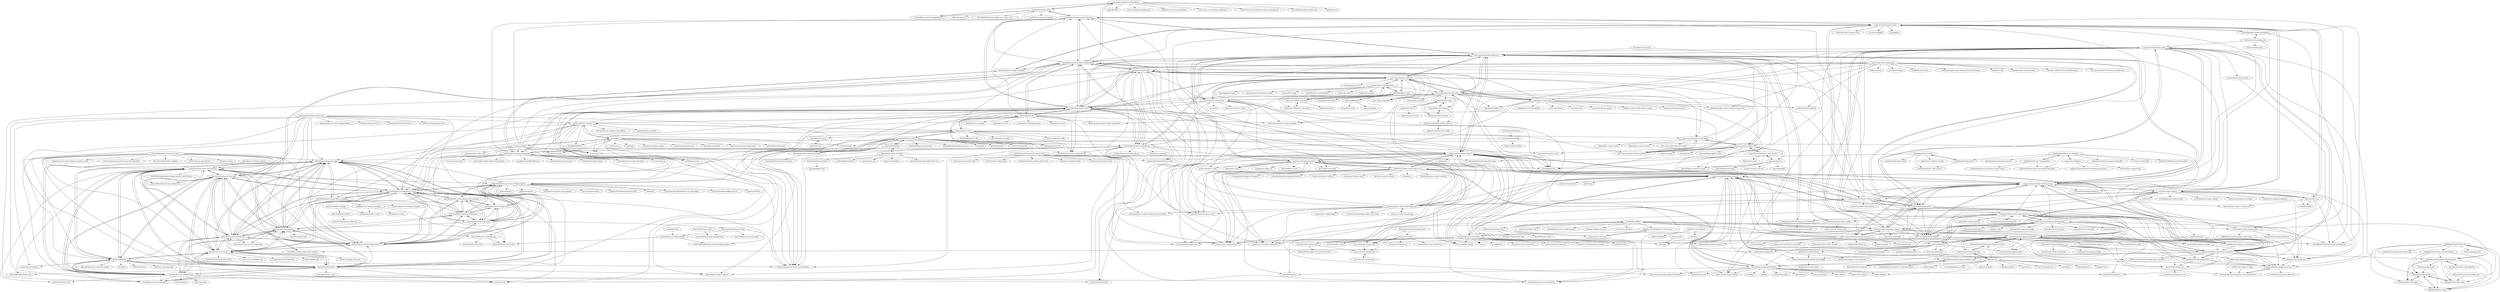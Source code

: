 digraph G {
"testing-library/native-testing-library" -> "testing-library/jest-native"
"testing-library/native-testing-library" -> "callstack/react-native-testing-library" ["e"=1]
"testing-library/native-testing-library" -> "godaddy/ekke"
"testing-library/native-testing-library" -> "react-navigation/navigation-ex" ["e"=1]
"testing-library/native-testing-library" -> "oblador/react-native-performance" ["e"=1]
"testing-library/native-testing-library" -> "testing-library/eslint-plugin-testing-library"
"testing-library/native-testing-library" -> "react-native-community/rn-diff-purge" ["e"=1]
"testing-library/native-testing-library" -> "react-native-community/discussions-and-proposals" ["e"=1]
"testing-library/native-testing-library" -> "FormidableLabs/react-native-ama" ["e"=1]
"testing-library/native-testing-library" -> "pixielabs/cavy" ["e"=1]
"jest-community/jest-extended" -> "jest-community/awesome-jest"
"jest-community/jest-extended" -> "jest-community/eslint-plugin-jest"
"jest-community/jest-extended" -> "jest-community/vscode-jest"
"jest-community/jest-extended" -> "mattphillips/jest-chain"
"jest-community/jest-extended" -> "kulshekhar/ts-jest" ["e"=1]
"jest-community/jest-extended" -> "testing-library/jest-dom"
"jest-community/jest-extended" -> "testing-library/user-event"
"jest-community/jest-extended" -> "sapegin/jest-cheat-sheet"
"jest-community/jest-extended" -> "marchaos/jest-mock-extended"
"jest-community/jest-extended" -> "testing-library/react-hooks-testing-library" ["e"=1]
"jest-community/jest-extended" -> "testing-library/dom-testing-library"
"jest-community/jest-extended" -> "timkindberg/jest-when"
"jest-community/jest-extended" -> "americanexpress/jest-image-snapshot" ["e"=1]
"jest-community/jest-extended" -> "argos-ci/jest-puppeteer" ["e"=1]
"jest-community/jest-extended" -> "jest-community/jest-runner-eslint"
"testing-library/user-event" -> "testing-library/jest-dom"
"testing-library/user-event" -> "testing-library/dom-testing-library"
"testing-library/user-event" -> "testing-library/react-hooks-testing-library" ["e"=1]
"testing-library/user-event" -> "testing-library/eslint-plugin-testing-library"
"testing-library/user-event" -> "testing-library/eslint-plugin-jest-dom"
"testing-library/user-event" -> "testing-library/react-testing-library" ["e"=1]
"testing-library/user-event" -> "mswjs/msw" ["e"=1]
"testing-library/user-event" -> "testing-library/cypress-testing-library" ["e"=1]
"testing-library/user-event" -> "NickColley/jest-axe"
"testing-library/user-event" -> "jest-community/eslint-plugin-jest"
"testing-library/user-event" -> "kulshekhar/ts-jest" ["e"=1]
"testing-library/user-event" -> "testing-library/testing-playground"
"testing-library/user-event" -> "testing-library/testing-library-docs" ["e"=1]
"testing-library/user-event" -> "bvaughn/react-error-boundary" ["e"=1]
"testing-library/user-event" -> "import-js/eslint-plugin-import"
"testing-library/jest-dom" -> "testing-library/user-event"
"testing-library/jest-dom" -> "testing-library/react-testing-library" ["e"=1]
"testing-library/jest-dom" -> "testing-library/dom-testing-library"
"testing-library/jest-dom" -> "testing-library/react-hooks-testing-library" ["e"=1]
"testing-library/jest-dom" -> "mswjs/msw" ["e"=1]
"testing-library/jest-dom" -> "testing-library/eslint-plugin-testing-library"
"testing-library/jest-dom" -> "kulshekhar/ts-jest" ["e"=1]
"testing-library/jest-dom" -> "import-js/eslint-plugin-import"
"testing-library/jest-dom" -> "lint-staged/lint-staged" ["e"=1]
"testing-library/jest-dom" -> "bvaughn/react-error-boundary" ["e"=1]
"testing-library/jest-dom" -> "jest-community/jest-extended"
"testing-library/jest-dom" -> "jsx-eslint/eslint-plugin-react" ["e"=1]
"testing-library/jest-dom" -> "testing-library/eslint-plugin-jest-dom"
"testing-library/jest-dom" -> "prettier/eslint-config-prettier" ["e"=1]
"testing-library/jest-dom" -> "typescript-eslint/typescript-eslint" ["e"=1]
"epicweb-dev/advanced-react-patterns" -> "epicweb-dev/advanced-react-apis"
"epicweb-dev/advanced-react-patterns" -> "epicweb-dev/react-performance"
"epicweb-dev/advanced-react-patterns" -> "epicweb-dev/react-suspense"
"epicweb-dev/advanced-react-patterns" -> "epicweb-dev/react-hooks"
"epicweb-dev/advanced-react-patterns" -> "kentcdodds/testing-react-apps"
"epicweb-dev/advanced-react-patterns" -> "kentcdodds/bookshelf"
"epicweb-dev/advanced-react-patterns" -> "epicweb-dev/react-fundamentals"
"epicweb-dev/advanced-react-patterns" -> "donavon/hook-flow"
"epicweb-dev/advanced-react-patterns" -> "kentcdodds/react-testing-library-course"
"epicweb-dev/advanced-react-patterns" -> "PacktPublishing/Node.js-Design-Patterns-Third-Edition" ["e"=1]
"epicweb-dev/advanced-react-patterns" -> "bvaughn/react-error-boundary" ["e"=1]
"epicweb-dev/advanced-react-patterns" -> "kentcdodds/advanced-react-patterns-v2" ["e"=1]
"epicweb-dev/advanced-react-patterns" -> "reach/reach-ui" ["e"=1]
"epicweb-dev/advanced-react-patterns" -> "epicweb-dev/epic-stack" ["e"=1]
"epicweb-dev/advanced-react-patterns" -> "kentcdodds/js-testing-fundamentals"
"epicweb-dev/react-fundamentals" -> "epicweb-dev/react-hooks"
"epicweb-dev/react-fundamentals" -> "epicweb-dev/advanced-react-apis"
"epicweb-dev/react-fundamentals" -> "epicweb-dev/react-performance"
"epicweb-dev/react-fundamentals" -> "epicweb-dev/advanced-react-patterns"
"epicweb-dev/react-fundamentals" -> "epicweb-dev/react-suspense"
"epicweb-dev/react-fundamentals" -> "kentcdodds/testing-react-apps"
"epicweb-dev/react-fundamentals" -> "kentcdodds/bookshelf"
"epicweb-dev/react-fundamentals" -> "donavon/hook-flow"
"epicweb-dev/react-fundamentals" -> "bvaughn/react-error-boundary" ["e"=1]
"epicweb-dev/react-fundamentals" -> "epicweb-dev/epic-stack" ["e"=1]
"epicweb-dev/react-fundamentals" -> "testing-library/react-testing-library" ["e"=1]
"epicweb-dev/react-fundamentals" -> "reach/reach-ui" ["e"=1]
"epicweb-dev/react-fundamentals" -> "TanStack/query" ["e"=1]
"epicweb-dev/react-fundamentals" -> "remix-run/remix" ["e"=1]
"epicweb-dev/react-fundamentals" -> "downshift-js/downshift" ["e"=1]
"epicweb-dev/react-hooks" -> "epicweb-dev/advanced-react-apis"
"epicweb-dev/react-hooks" -> "epicweb-dev/react-performance"
"epicweb-dev/react-hooks" -> "epicweb-dev/react-suspense"
"epicweb-dev/react-hooks" -> "epicweb-dev/advanced-react-patterns"
"epicweb-dev/react-hooks" -> "kentcdodds/testing-react-apps"
"epicweb-dev/react-hooks" -> "epicweb-dev/react-fundamentals"
"epicweb-dev/react-hooks" -> "kentcdodds/bookshelf"
"epicweb-dev/react-hooks" -> "sukritishah15/DS-Algo-Point" ["e"=1]
"epicweb-dev/react-hooks" -> "donavon/hook-flow"
"epicweb-dev/react-hooks" -> "kentcdodds/react-testing-library-course"
"epicweb-dev/react-hooks" -> "CodeTrophs/FaceID" ["e"=1]
"epicweb-dev/react-hooks" -> "kentcdodds/js-testing-fundamentals"
"epicweb-dev/react-hooks" -> "Hacktoberfest/hacktoberfest-2020" ["e"=1]
"epicweb-dev/react-hooks" -> "zero-to-mastery/Keiko-Corp" ["e"=1]
"epicweb-dev/react-hooks" -> "bvaughn/react-error-boundary" ["e"=1]
"shubheksha/System-Design-Papers" -> "shubheksha/kubernetes-internals"
"shubheksha/System-Design-Papers" -> "shubheksha/how-to-contribute-to-open-source"
"shubheksha/System-Design-Papers" -> "shubheksha/Kubernetes-Up-and-Running-Notes"
"shubheksha/kubernetes-internals" -> "shubheksha/System-Design-Papers"
"shubheksha/kubernetes-internals" -> "shubheksha/Kubernetes-Up-and-Running-Notes"
"shubheksha/kubernetes-internals" -> "copyconstruct/library"
"shubheksha/kubernetes-internals" -> "jamiehannaford/what-happens-when-k8s" ["e"=1]
"shubheksha/kubernetes-internals" -> "vmware-archive/tgik" ["e"=1]
"shubheksha/kubernetes-internals" -> "vaidehijoshi/baseds-series"
"shubheksha/kubernetes-internals" -> "GoogleCloudPlatform/metacontroller" ["e"=1]
"shubheksha/kubernetes-internals" -> "emluque/golang-internals-resources" ["e"=1]
"kentcdodds/bookshelf" -> "epicweb-dev/react-suspense"
"kentcdodds/bookshelf" -> "epicweb-dev/react-performance"
"kentcdodds/bookshelf" -> "kentcdodds/testing-react-apps"
"kentcdodds/bookshelf" -> "epicweb-dev/advanced-react-apis"
"kentcdodds/bookshelf" -> "epicweb-dev/advanced-react-patterns"
"kentcdodds/bookshelf" -> "epicweb-dev/react-hooks"
"kentcdodds/bookshelf" -> "epicweb-dev/react-fundamentals"
"kentcdodds/bookshelf" -> "kentcdodds/react-testing-library-course"
"kentcdodds/bookshelf" -> "donavon/hook-flow"
"kentcdodds/bookshelf" -> "reach/reach-ui" ["e"=1]
"kentcdodds/bookshelf" -> "kentcdodds/kentcdodds.com" ["e"=1]
"kentcdodds/bookshelf" -> "bvaughn/react-error-boundary" ["e"=1]
"kentcdodds/bookshelf" -> "kentcdodds/testing-workshop" ["e"=1]
"kentcdodds/bookshelf" -> "async-library/react-async" ["e"=1]
"kentcdodds/bookshelf" -> "kentcdodds/js-testing-fundamentals"
"epicweb-dev/advanced-react-apis" -> "epicweb-dev/react-performance"
"epicweb-dev/advanced-react-apis" -> "epicweb-dev/react-suspense"
"epicweb-dev/advanced-react-apis" -> "epicweb-dev/react-hooks"
"epicweb-dev/advanced-react-apis" -> "epicweb-dev/advanced-react-patterns"
"epicweb-dev/advanced-react-apis" -> "kentcdodds/testing-react-apps"
"epicweb-dev/advanced-react-apis" -> "kentcdodds/bookshelf"
"epicweb-dev/advanced-react-apis" -> "epicweb-dev/react-fundamentals"
"epicweb-dev/advanced-react-apis" -> "kentcdodds/react-testing-library-course"
"epicweb-dev/advanced-react-apis" -> "kentcdodds/js-testing-fundamentals"
"epicweb-dev/advanced-react-apis" -> "donavon/hook-flow"
"epicweb-dev/advanced-react-apis" -> "kentcdodds/advanced-react-patterns-v2" ["e"=1]
"epicweb-dev/advanced-react-apis" -> "kentcdodds/jest-cypress-react-babel-webpack"
"kentcdodds/testing-react-apps" -> "epicweb-dev/react-suspense"
"kentcdodds/testing-react-apps" -> "epicweb-dev/react-performance"
"kentcdodds/testing-react-apps" -> "epicweb-dev/advanced-react-apis"
"kentcdodds/testing-react-apps" -> "epicweb-dev/react-hooks"
"kentcdodds/testing-react-apps" -> "epicweb-dev/advanced-react-patterns"
"kentcdodds/testing-react-apps" -> "kentcdodds/bookshelf"
"kentcdodds/testing-react-apps" -> "epicweb-dev/react-fundamentals"
"kentcdodds/testing-react-apps" -> "kentcdodds/react-testing-library-course"
"kentcdodds/testing-react-apps" -> "kentcdodds/js-testing-fundamentals"
"kentcdodds/testing-react-apps" -> "kentcdodds/testing-node-apps"
"kentcdodds/testing-react-apps" -> "kentcdodds/jest-cypress-react-babel-webpack"
"kentcdodds/testing-react-apps" -> "kentcdodds/js-mocking-fundamentals"
"kentcdodds/testing-react-apps" -> "kentcdodds/react-workshop-app"
"kentcdodds/testing-react-apps" -> "kentcdodds/react-testing-library-examples"
"kentcdodds/testing-react-apps" -> "donavon/hook-flow"
"donavon/hook-flow" -> "bvaughn/react-error-boundary" ["e"=1]
"donavon/hook-flow" -> "epicweb-dev/advanced-react-patterns"
"donavon/hook-flow" -> "epicweb-dev/react-hooks"
"donavon/hook-flow" -> "kentcdodds/bookshelf"
"donavon/hook-flow" -> "kentcdodds/testing-react-apps"
"donavon/hook-flow" -> "reach/reach-ui" ["e"=1]
"donavon/hook-flow" -> "toss/slash" ["e"=1]
"donavon/hook-flow" -> "epicweb-dev/advanced-react-apis"
"donavon/hook-flow" -> "TanStack/virtual" ["e"=1]
"donavon/hook-flow" -> "epicweb-dev/react-fundamentals"
"donavon/hook-flow" -> "epicweb-dev/react-performance"
"donavon/hook-flow" -> "testing-library/react-hooks-testing-library" ["e"=1]
"donavon/hook-flow" -> "738/clean-code-typescript" ["e"=1]
"donavon/hook-flow" -> "qkraudghgh/clean-code-javascript-ko" ["e"=1]
"donavon/hook-flow" -> "gaearon/overreacted.io" ["e"=1]
"paulolramos/eslint-prettier-airbnb-react" -> "wesbos/eslint-config-wesbos" ["e"=1]
"paulolramos/eslint-prettier-airbnb-react" -> "prettier/eslint-plugin-prettier"
"paulolramos/eslint-prettier-airbnb-react" -> "prettier/eslint-config-prettier" ["e"=1]
"paulolramos/eslint-prettier-airbnb-react" -> "toshi-toma/eslint-config-airbnb-typescript-prettier"
"paulolramos/eslint-prettier-airbnb-react" -> "iamturns/eslint-config-airbnb-typescript"
"paulolramos/eslint-prettier-airbnb-react" -> "karlhadwen/eslint-prettier-airbnb-react" ["e"=1]
"paulolramos/eslint-prettier-airbnb-react" -> "reduxjs/cra-template-redux" ["e"=1]
"paulolramos/eslint-prettier-airbnb-react" -> "styled-system/styled-system" ["e"=1]
"paulolramos/eslint-prettier-airbnb-react" -> "donavon/use-persisted-state" ["e"=1]
"boblauer/MockDate" -> "vesln/timekeeper"
"boblauer/MockDate" -> "timkindberg/jest-when"
"boblauer/MockDate" -> "sinonjs/fake-timers"
"iamturns/eslint-config-airbnb-typescript" -> "import-js/eslint-import-resolver-typescript"
"iamturns/eslint-config-airbnb-typescript" -> "iamturns/create-exposed-app"
"iamturns/eslint-config-airbnb-typescript" -> "import-js/eslint-plugin-import"
"iamturns/eslint-config-airbnb-typescript" -> "prettier/eslint-config-prettier" ["e"=1]
"iamturns/eslint-config-airbnb-typescript" -> "prettier/eslint-plugin-prettier"
"iamturns/eslint-config-airbnb-typescript" -> "typescript-eslint/typescript-eslint" ["e"=1]
"iamturns/eslint-config-airbnb-typescript" -> "toshi-toma/eslint-config-airbnb-typescript-prettier"
"iamturns/eslint-config-airbnb-typescript" -> "mysticatea/eslint-plugin-node"
"iamturns/eslint-config-airbnb-typescript" -> "eslint-community/eslint-plugin-promise"
"iamturns/eslint-config-airbnb-typescript" -> "jsx-eslint/eslint-plugin-jsx-a11y" ["e"=1]
"iamturns/eslint-config-airbnb-typescript" -> "sindresorhus/eslint-plugin-unicorn"
"iamturns/eslint-config-airbnb-typescript" -> "progre/tslint-config-airbnb" ["e"=1]
"iamturns/eslint-config-airbnb-typescript" -> "jest-community/eslint-plugin-jest"
"iamturns/eslint-config-airbnb-typescript" -> "testing-library/eslint-plugin-jest-dom"
"iamturns/eslint-config-airbnb-typescript" -> "stormwarning/stylelint-config-recess-order" ["e"=1]
"SonarSource/eslint-plugin-sonarjs" -> "SonarSource/SonarJS" ["e"=1]
"SonarSource/eslint-plugin-sonarjs" -> "sindresorhus/eslint-plugin-unicorn"
"SonarSource/eslint-plugin-sonarjs" -> "eslint-community/eslint-plugin-promise"
"SonarSource/eslint-plugin-sonarjs" -> "mysticatea/eslint-plugin-node"
"SonarSource/eslint-plugin-sonarjs" -> "mysticatea/eslint-plugin-eslint-comments"
"SonarSource/eslint-plugin-sonarjs" -> "eslint-functional/eslint-plugin-functional"
"SonarSource/eslint-plugin-sonarjs" -> "import-js/eslint-plugin-import"
"SonarSource/eslint-plugin-sonarjs" -> "javierbrea/eslint-plugin-boundaries"
"SonarSource/eslint-plugin-sonarjs" -> "jest-community/eslint-plugin-jest"
"SonarSource/eslint-plugin-sonarjs" -> "eslint-community/eslint-plugin-n"
"SonarSource/eslint-plugin-sonarjs" -> "dustinspecker/awesome-eslint"
"SonarSource/eslint-plugin-sonarjs" -> "gund/eslint-plugin-deprecation"
"SonarSource/eslint-plugin-sonarjs" -> "github/eslint-plugin-github"
"SonarSource/eslint-plugin-sonarjs" -> "eslint-community/eslint-plugin-security"
"SonarSource/eslint-plugin-sonarjs" -> "gajus/eslint-plugin-jsdoc"
"copyconstruct/library" -> "shubheksha/kubernetes-internals"
"copyconstruct/library" -> "redpanda-data/awesome-distributed-transactions" ["e"=1]
"copyconstruct/library" -> "lorin/resilience-engineering" ["e"=1]
"kentcdodds/kcd-scripts" -> "kentcdodds/eslint-config-kentcdodds"
"kentcdodds/kcd-scripts" -> "kentcdodds/generator-kcd-oss"
"kentcdodds/kcd-scripts" -> "kentcdodds/jest-cypress-react-babel-webpack"
"kentcdodds/kcd-scripts" -> "atlassian/jest-in-case"
"kentcdodds/kcd-scripts" -> "kentcdodds/babel-plugin-macros" ["e"=1]
"kentcdodds/kcd-scripts" -> "sezna/nps" ["e"=1]
"kentcdodds/kcd-scripts" -> "kentcdodds/testing-node-apps"
"kentcdodds/kcd-scripts" -> "kentcdodds/dotfiles"
"kentcdodds/kcd-scripts" -> "kentcdodds/testing-workshop" ["e"=1]
"kentcdodds/kcd-scripts" -> "kentcdodds/js-mocking-fundamentals"
"kentcdodds/kcd-scripts" -> "testing-library/dom-testing-library"
"kentcdodds/kcd-scripts" -> "jaredpalmer/react-fns" ["e"=1]
"kentcdodds/kcd-scripts" -> "kentcdodds/ama" ["e"=1]
"kentcdodds/kcd-scripts" -> "reactions/component" ["e"=1]
"kentcdodds/kcd-scripts" -> "kentcdodds/react-testing-library-course"
"testing-library/dom-testing-library" -> "testing-library/user-event"
"testing-library/dom-testing-library" -> "testing-library/jest-dom"
"testing-library/dom-testing-library" -> "testing-library/react-testing-library" ["e"=1]
"testing-library/dom-testing-library" -> "testing-library/react-hooks-testing-library" ["e"=1]
"testing-library/dom-testing-library" -> "testing-library/cypress-testing-library" ["e"=1]
"testing-library/dom-testing-library" -> "testing-library/eslint-plugin-testing-library"
"testing-library/dom-testing-library" -> "testing-library/testing-library-docs" ["e"=1]
"testing-library/dom-testing-library" -> "reach/reach-ui" ["e"=1]
"testing-library/dom-testing-library" -> "testing-library/testing-playground"
"testing-library/dom-testing-library" -> "downshift-js/downshift" ["e"=1]
"testing-library/dom-testing-library" -> "testing-library/vue-testing-library" ["e"=1]
"testing-library/dom-testing-library" -> "mswjs/msw" ["e"=1]
"testing-library/dom-testing-library" -> "developit/microbundle" ["e"=1]
"testing-library/dom-testing-library" -> "import-js/eslint-plugin-import"
"testing-library/dom-testing-library" -> "jest-community/jest-extended"
"jest-community/eslint-plugin-jest" -> "testing-library/eslint-plugin-jest-dom"
"jest-community/eslint-plugin-jest" -> "testing-library/eslint-plugin-testing-library"
"jest-community/eslint-plugin-jest" -> "dangreenisrael/eslint-plugin-jest-formatting"
"jest-community/eslint-plugin-jest" -> "import-js/eslint-plugin-import"
"jest-community/eslint-plugin-jest" -> "mysticatea/eslint-plugin-node"
"jest-community/eslint-plugin-jest" -> "eslint-community/eslint-plugin-promise"
"jest-community/eslint-plugin-jest" -> "jest-community/jest-extended"
"jest-community/eslint-plugin-jest" -> "prettier/eslint-plugin-prettier"
"jest-community/eslint-plugin-jest" -> "jest-community/awesome-jest"
"jest-community/eslint-plugin-jest" -> "mysticatea/eslint-plugin-eslint-comments"
"jest-community/eslint-plugin-jest" -> "jsx-eslint/eslint-plugin-jsx-a11y" ["e"=1]
"jest-community/eslint-plugin-jest" -> "jest-community/vscode-jest"
"jest-community/eslint-plugin-jest" -> "gajus/eslint-plugin-jsdoc"
"jest-community/eslint-plugin-jest" -> "testing-library/user-event"
"jest-community/eslint-plugin-jest" -> "jest-community/snapshot-diff"
"nickdeis/eslint-plugin-no-secrets" -> "freaktechnik/eslint-plugin-array-func"
"nickdeis/eslint-plugin-no-secrets" -> "dustinspecker/eslint-plugin-no-use-extend-native"
"NickColley/jest-axe" -> "dequelabs/axe-core-npm" ["e"=1]
"NickColley/jest-axe" -> "dequelabs/axe-core" ["e"=1]
"NickColley/jest-axe" -> "component-driven/cypress-axe" ["e"=1]
"NickColley/jest-axe" -> "dequelabs/react-axe" ["e"=1]
"NickColley/jest-axe" -> "jackfranklin/test-data-bot"
"NickColley/jest-axe" -> "jsx-eslint/eslint-plugin-jsx-a11y" ["e"=1]
"NickColley/jest-axe" -> "testing-library/user-event"
"NickColley/jest-axe" -> "testing-library/eslint-plugin-testing-library"
"NickColley/jest-axe" -> "styled-components/jest-styled-components" ["e"=1]
"NickColley/jest-axe" -> "testing-library/jest-dom"
"NickColley/jest-axe" -> "americanexpress/jest-image-snapshot" ["e"=1]
"NickColley/jest-axe" -> "testing-library/cypress-testing-library" ["e"=1]
"NickColley/jest-axe" -> "testing-library/eslint-plugin-jest-dom"
"NickColley/jest-axe" -> "atlassian/jest-in-case"
"NickColley/jest-axe" -> "testing-library/react-hooks-testing-library" ["e"=1]
"atlassian/jest-in-case" -> "kentcdodds/rtl-css-js"
"atlassian/jest-in-case" -> "jackfranklin/test-data-bot"
"atlassian/jest-in-case" -> "jest-community/jest-watch-typeahead"
"atlassian/jest-in-case" -> "kentcdodds/testing-workshop" ["e"=1]
"atlassian/jest-in-case" -> "kentcdodds/kcd-scripts"
"atlassian/jest-in-case" -> "jest-community/jest-runner-eslint"
"atlassian/jest-in-case" -> "pedronauck/react-adopt" ["e"=1]
"atlassian/jest-in-case" -> "testing-library/user-event"
"atlassian/jest-in-case" -> "NickColley/jest-axe"
"atlassian/jest-in-case" -> "samccone/bundle-buddy" ["e"=1]
"atlassian/jest-in-case" -> "testing-library/cypress-testing-library" ["e"=1]
"atlassian/jest-in-case" -> "jaredpalmer/react-fns" ["e"=1]
"atlassian/jest-in-case" -> "ReactTraining/react-idle" ["e"=1]
"atlassian/jest-in-case" -> "adriantoine/enzyme-to-json" ["e"=1]
"atlassian/jest-in-case" -> "kentcdodds/jest-cypress-react-babel-webpack"
"timkindberg/jest-when" -> "jest-community/jest-extended"
"timkindberg/jest-when" -> "marchaos/jest-mock-extended"
"timkindberg/jest-when" -> "Typescript-TDD/ts-auto-mock"
"timkindberg/jest-when" -> "boblauer/MockDate"
"timkindberg/jest-when" -> "testdouble/testdouble.js" ["e"=1]
"timkindberg/jest-when" -> "testing-library/user-event"
"timkindberg/jest-when" -> "styled-components/jest-styled-components" ["e"=1]
"timkindberg/jest-when" -> "jest-community/jest-watch-typeahead"
"kentcdodds/old-kentcdodds.com" -> "eggheadio/gatsby-starter-egghead-blog" ["e"=1]
"kentcdodds/old-kentcdodds.com" -> "epicweb-dev/advanced-react-apis"
"kentcdodds/old-kentcdodds.com" -> "epicweb-dev/react-suspense"
"kentcdodds/old-kentcdodds.com" -> "kentcdodds/bookshelf"
"kentcdodds/old-kentcdodds.com" -> "kentcdodds/testing-react-apps"
"kentcdodds/old-kentcdodds.com" -> "kentcdodds/kentcdodds.com" ["e"=1]
"kentcdodds/old-kentcdodds.com" -> "epicweb-dev/react-performance"
"kentcdodds/old-kentcdodds.com" -> "jlengstorf/lengstorf.com" ["e"=1]
"kentcdodds/old-kentcdodds.com" -> "kentcdodds/kcd-discord-bot-v1"
"kentcdodds/old-kentcdodds.com" -> "epicweb-dev/advanced-react-patterns"
"kentcdodds/old-kentcdodds.com" -> "jackfranklin/test-data-bot"
"kentcdodds/old-kentcdodds.com" -> "gaearon/overreacted.io" ["e"=1]
"kentcdodds/old-kentcdodds.com" -> "kentcdodds/eslint-config-kentcdodds"
"kentcdodds/old-kentcdodds.com" -> "kentcdodds/testing-node-apps"
"kentcdodds/old-kentcdodds.com" -> "skillrecordings/egghead-next" ["e"=1]
"cartant/eslint-plugin-etc" -> "cartant/eslint-plugin-react-etc"
"jest-community/awesome-jest" -> "jest-community/jest-extended"
"jest-community/awesome-jest" -> "jest-community/vscode-jest"
"jest-community/awesome-jest" -> "Hazyzh/jest-html-reporters"
"jest-community/awesome-jest" -> "jest-community/eslint-plugin-jest"
"jest-community/awesome-jest" -> "sapegin/jest-cheat-sheet"
"jest-community/awesome-jest" -> "kulshekhar/ts-jest" ["e"=1]
"jest-community/awesome-jest" -> "americanexpress/jest-image-snapshot" ["e"=1]
"jest-community/awesome-jest" -> "jest-community/jest-runner-eslint"
"jest-community/awesome-jest" -> "jest-community/snapshot-diff"
"jest-community/awesome-jest" -> "Raathigesh/majestic" ["e"=1]
"jest-community/awesome-jest" -> "dustinspecker/awesome-eslint"
"jest-community/awesome-jest" -> "dkelosky/jest-stare"
"jest-community/awesome-jest" -> "argos-ci/jest-puppeteer" ["e"=1]
"jest-community/awesome-jest" -> "testing-library/user-event"
"jest-community/awesome-jest" -> "skovhus/jest-codemods" ["e"=1]
"kentcdodds/js-testing-fundamentals" -> "kentcdodds/js-mocking-fundamentals"
"kentcdodds/js-testing-fundamentals" -> "kentcdodds/static-testing-tools"
"kentcdodds/js-testing-fundamentals" -> "kentcdodds/jest-cypress-react-babel-webpack"
"kentcdodds/js-testing-fundamentals" -> "kentcdodds/dom-testing-library-with-anything"
"kentcdodds/js-testing-fundamentals" -> "kentcdodds/testing-node-apps"
"kentcdodds/js-testing-fundamentals" -> "kentcdodds/react-testing-library-course"
"kentcdodds/js-testing-fundamentals" -> "kentcdodds/testing-react-apps"
"kentcdodds/js-testing-fundamentals" -> "epicweb-dev/react-suspense"
"kentcdodds/js-testing-fundamentals" -> "epicweb-dev/react-performance"
"kentcdodds/js-testing-fundamentals" -> "epicweb-dev/advanced-react-apis"
"kentcdodds/js-testing-fundamentals" -> "epicweb-dev/react-hooks"
"vaidehijoshi/basecs-series" -> "vaidehijoshi/baseds-series"
"vaidehijoshi/basecs-series" -> "kentcdodds/kcd-learning-clubs-ideas"
"vaidehijoshi/basecs-series" -> "aspittel/coding-cheat-sheets" ["e"=1]
"vaidehijoshi/basecs-series" -> "nikhita/tech-conferences-india" ["e"=1]
"vaidehijoshi/basecs-series" -> "vaidehijoshi/better-code-reviews"
"vaidehijoshi/baseds-series" -> "vaidehijoshi/basecs-series"
"vaidehijoshi/baseds-series" -> "vaidehijoshi/better-code-reviews"
"Typescript-TDD/ts-auto-mock" -> "Typescript-TDD/jest-ts-auto-mock"
"Typescript-TDD/ts-auto-mock" -> "google/intermock" ["e"=1]
"Typescript-TDD/ts-auto-mock" -> "marchaos/jest-mock-extended"
"jackfranklin/test-data-bot" -> "mswjs/data"
"jackfranklin/test-data-bot" -> "NickColley/jest-axe"
"jackfranklin/test-data-bot" -> "kentcdodds/testing-react-apps"
"jackfranklin/test-data-bot" -> "testing-library/user-event"
"jackfranklin/test-data-bot" -> "kentcdodds/stop-runaway-react-effects" ["e"=1]
"jackfranklin/test-data-bot" -> "atlassian/jest-in-case"
"jackfranklin/test-data-bot" -> "alexreardon/tiny-invariant" ["e"=1]
"jackfranklin/test-data-bot" -> "kentcdodds/bookshelf"
"jackfranklin/test-data-bot" -> "kentcdodds/react-testing-library-course"
"jackfranklin/test-data-bot" -> "tannerlinsley/react-query-devtools" ["e"=1]
"jackfranklin/test-data-bot" -> "thoughtbot/fishery" ["e"=1]
"jackfranklin/test-data-bot" -> "donavon/hook-flow"
"jackfranklin/test-data-bot" -> "kentcdodds/jest-cypress-react-babel-webpack"
"jackfranklin/test-data-bot" -> "reach/reach-ui" ["e"=1]
"jackfranklin/test-data-bot" -> "epicweb-dev/react-suspense"
"kentcdodds/react-testing-library-course" -> "kentcdodds/js-testing-fundamentals"
"kentcdodds/react-testing-library-course" -> "kentcdodds/jest-cypress-react-babel-webpack"
"kentcdodds/react-testing-library-course" -> "kentcdodds/js-mocking-fundamentals"
"kentcdodds/react-testing-library-course" -> "kentcdodds/static-testing-tools"
"kentcdodds/react-testing-library-course" -> "kentcdodds/testing-node-apps"
"kentcdodds/react-testing-library-course" -> "kentcdodds/testing-react-apps"
"kentcdodds/react-testing-library-course" -> "kentcdodds/dom-testing-library-with-anything"
"kentcdodds/react-testing-library-course" -> "epicweb-dev/advanced-react-apis"
"kentcdodds/react-testing-library-course" -> "epicweb-dev/react-suspense"
"kentcdodds/react-testing-library-course" -> "kentcdodds/bookshelf"
"kentcdodds/react-testing-library-course" -> "epicweb-dev/react-performance"
"kentcdodds/react-testing-library-course" -> "kentcdodds/react-testing-library-examples"
"kentcdodds/react-testing-library-course" -> "epicweb-dev/advanced-react-patterns"
"kentcdodds/react-testing-library-course" -> "epicweb-dev/react-hooks"
"kentcdodds/react-testing-library-course" -> "testing-library/user-event"
"lydell/eslint-plugin-simple-import-sort" -> "import-js/eslint-plugin-import"
"lydell/eslint-plugin-simple-import-sort" -> "trivago/prettier-plugin-sort-imports" ["e"=1]
"lydell/eslint-plugin-simple-import-sort" -> "sindresorhus/eslint-plugin-unicorn"
"lydell/eslint-plugin-simple-import-sort" -> "tailwindlabs/prettier-plugin-tailwindcss" ["e"=1]
"lydell/eslint-plugin-simple-import-sort" -> "francoismassart/eslint-plugin-tailwindcss" ["e"=1]
"lydell/eslint-plugin-simple-import-sort" -> "prettier/eslint-config-prettier" ["e"=1]
"lydell/eslint-plugin-simple-import-sort" -> "azat-io/eslint-plugin-perfectionist"
"lydell/eslint-plugin-simple-import-sort" -> "sweepline/eslint-plugin-unused-imports"
"lydell/eslint-plugin-simple-import-sort" -> "prettier/eslint-plugin-prettier"
"lydell/eslint-plugin-simple-import-sort" -> "heroui-inc/tailwind-variants" ["e"=1]
"lydell/eslint-plugin-simple-import-sort" -> "staylor/react-helmet-async" ["e"=1]
"lydell/eslint-plugin-simple-import-sort" -> "dai-shi/use-context-selector" ["e"=1]
"lydell/eslint-plugin-simple-import-sort" -> "privatenumber/tsx" ["e"=1]
"lydell/eslint-plugin-simple-import-sort" -> "lukeed/clsx" ["e"=1]
"lydell/eslint-plugin-simple-import-sort" -> "Rocketseat/eslint-config-rocketseat" ["e"=1]
"jest-community/jest-runner-eslint" -> "keplersj/jest-runner-prettier"
"jest-community/jest-runner-eslint" -> "jest-community/jest-watch-typeahead"
"jest-community/jest-runner-eslint" -> "jest-community/create-jest-runner"
"jest-community/jest-runner-eslint" -> "jest-community/snapshot-diff"
"jest-community/jest-runner-eslint" -> "rogeliog/jest-runner-mocha"
"jest-community/jest-runner-eslint" -> "jest-community/eslint-plugin-jest"
"zaqqaz/jest-allure" -> "zaqqaz/visual-unit-tests"
"kentcdodds/js-mocking-fundamentals" -> "kentcdodds/js-testing-fundamentals"
"kentcdodds/js-mocking-fundamentals" -> "kentcdodds/static-testing-tools"
"kentcdodds/js-mocking-fundamentals" -> "kentcdodds/jest-cypress-react-babel-webpack"
"kentcdodds/js-mocking-fundamentals" -> "kentcdodds/dom-testing-library-with-anything"
"kentcdodds/js-mocking-fundamentals" -> "kentcdodds/testing-node-apps"
"kentcdodds/js-mocking-fundamentals" -> "kentcdodds/react-testing-library-course"
"alitaheri/jss-rtl" -> "kentcdodds/rtl-css-js"
"eslint-functional/eslint-plugin-functional" -> "jfmengels/eslint-plugin-fp" ["e"=1]
"eslint-functional/eslint-plugin-functional" -> "jonaskello/tslint-immutable" ["e"=1]
"eslint-functional/eslint-plugin-functional" -> "danielnixon/eslint-plugin-total-functions"
"eslint-functional/eslint-plugin-functional" -> "SonarSource/eslint-plugin-sonarjs"
"eslint-functional/eslint-plugin-functional" -> "eslint-community/eslint-plugin-promise"
"eslint-functional/eslint-plugin-functional" -> "gcanti/monocle-ts" ["e"=1]
"eslint-functional/eslint-plugin-functional" -> "EvgenyOrekhov/eslint-config-hardcore"
"eslint-functional/eslint-plugin-functional" -> "eslint-community/eslint-plugin-n"
"eslint-functional/eslint-plugin-functional" -> "buildo/eslint-plugin-fp-ts" ["e"=1]
"eslint-functional/eslint-plugin-functional" -> "javierbrea/eslint-plugin-boundaries"
"eslint-functional/eslint-plugin-functional" -> "mobily/ts-belt" ["e"=1]
"eslint-functional/eslint-plugin-functional" -> "mysticatea/eslint-plugin-eslint-comments"
"eslint-functional/eslint-plugin-functional" -> "sindresorhus/eslint-plugin-unicorn"
"eslint-functional/eslint-plugin-functional" -> "jhusain/eslint-plugin-immutable" ["e"=1]
"eslint-functional/eslint-plugin-functional" -> "azat-io/eslint-plugin-perfectionist"
"skidding/react-testing-examples" -> "kentcdodds/modern-react"
"skidding/react-testing-examples" -> "skidding/react-mock"
"skidding/react-testing-examples" -> "kentcdodds/why-react-hooks"
"coderaiser/putout" -> "EvgenyOrekhov/eslint-config-hardcore"
"coderaiser/putout" -> "hypermod-io/hypermod-community" ["e"=1]
"coderaiser/putout" -> "javierbrea/eslint-plugin-boundaries"
"coderaiser/putout" -> "paleite/eslint-plugin-diff"
"coderaiser/putout" -> "statoscope/statoscope" ["e"=1]
"coderaiser/putout" -> "ota-meshi/eslint-plugin-regexp" ["e"=1]
"coderaiser/putout" -> "graphql-hive/graphql-eslint" ["e"=1]
"coderaiser/putout" -> "ArnaudBarre/eslint-plugin-react-refresh"
"jest-community/jest-watch-typeahead" -> "jest-community/snapshot-diff"
"jest-community/jest-watch-typeahead" -> "jest-community/jest-runner-eslint"
"Hazyzh/jest-html-reporters" -> "Hargne/jest-html-reporter"
"Hazyzh/jest-html-reporters" -> "dkelosky/jest-stare"
"Hazyzh/jest-html-reporters" -> "jest-community/awesome-jest"
"Hazyzh/jest-html-reporters" -> "hipstersmoothie/jest-github-reporter"
"kentcdodds/testing-node-apps" -> "kentcdodds/dom-testing-library-with-anything"
"kentcdodds/testing-node-apps" -> "kentcdodds/static-testing-tools"
"kentcdodds/testing-node-apps" -> "kentcdodds/js-mocking-fundamentals"
"kentcdodds/testing-node-apps" -> "kentcdodds/jest-cypress-react-babel-webpack"
"kentcdodds/testing-node-apps" -> "kentcdodds/js-testing-fundamentals"
"kentcdodds/testing-node-apps" -> "kentcdodds/react-testing-library-course"
"kentcdodds/testing-node-apps" -> "kentcdodds/modern-javascript"
"kentcdodds/testing-node-apps" -> "kentcdodds/testing-react-apps"
"kentcdodds/testing-node-apps" -> "epicweb-dev/react-suspense"
"kentcdodds/react-testing-library-examples" -> "kentcdodds/react-testing-library-course"
"kentcdodds/react-testing-library-examples" -> "kentcdodds/testing-react-apps"
"kentcdodds/react-testing-library-examples" -> "epicweb-dev/react-suspense"
"kentcdodds/react-testing-library-examples" -> "epicweb-dev/react-performance"
"kentcdodds/react-testing-library-examples" -> "kentcdodds/why-react-hooks"
"kentcdodds/react-testing-library-examples" -> "skidding/react-testing-examples"
"kentcdodds/react-testing-library-examples" -> "Lemoncode/react-testing-by-example" ["e"=1]
"matzkoh/prettier-plugin-packagejson" -> "keithamus/sort-package-json"
"matzkoh/prettier-plugin-packagejson" -> "JoshuaKGoldberg/eslint-plugin-package-json"
"matzkoh/prettier-plugin-packagejson" -> "vitest-dev/eslint-plugin-vitest"
"import-js/eslint-import-resolver-typescript" -> "import-js/eslint-plugin-import"
"import-js/eslint-import-resolver-typescript" -> "un-ts/eslint-plugin-import-x"
"import-js/eslint-import-resolver-typescript" -> "iamturns/eslint-config-airbnb-typescript"
"import-js/eslint-import-resolver-typescript" -> "eslint-community/eslint-plugin-promise"
"import-js/eslint-import-resolver-typescript" -> "eslint-community/eslint-plugin-n"
"import-js/eslint-import-resolver-typescript" -> "mysticatea/eslint-plugin-eslint-comments"
"import-js/eslint-import-resolver-typescript" -> "jest-community/eslint-plugin-jest"
"import-js/eslint-import-resolver-typescript" -> "prettier/eslint-plugin-prettier"
"import-js/eslint-import-resolver-typescript" -> "sindresorhus/eslint-plugin-unicorn"
"import-js/eslint-import-resolver-typescript" -> "prettier/eslint-config-prettier" ["e"=1]
"import-js/eslint-import-resolver-typescript" -> "gajus/eslint-plugin-jsdoc"
"import-js/eslint-import-resolver-typescript" -> "testing-library/eslint-plugin-jest-dom"
"import-js/eslint-import-resolver-typescript" -> "cartant/eslint-plugin-etc"
"import-js/eslint-import-resolver-typescript" -> "prettier/stylelint-config-prettier" ["e"=1]
"import-js/eslint-import-resolver-typescript" -> "testing-library/eslint-plugin-testing-library"
"kentcdodds/jest-cypress-react-babel-webpack" -> "kentcdodds/js-mocking-fundamentals"
"kentcdodds/jest-cypress-react-babel-webpack" -> "kentcdodds/static-testing-tools"
"kentcdodds/jest-cypress-react-babel-webpack" -> "kentcdodds/dom-testing-library-with-anything"
"kentcdodds/jest-cypress-react-babel-webpack" -> "kentcdodds/js-testing-fundamentals"
"kentcdodds/jest-cypress-react-babel-webpack" -> "kentcdodds/testing-node-apps"
"kentcdodds/jest-cypress-react-babel-webpack" -> "kentcdodds/react-testing-library-course"
"kentcdodds/jest-cypress-react-babel-webpack" -> "geektcp/UeWoW" ["e"=1]
"kentcdodds/jest-cypress-react-babel-webpack" -> "mislav/contacts" ["e"=1]
"kentcdodds/jest-cypress-react-babel-webpack" -> "gqylpy/exceptionx" ["e"=1]
"kentcdodds/jest-cypress-react-babel-webpack" -> "zhensherlock/company-autocomplete" ["e"=1]
"kentcdodds/jest-cypress-react-babel-webpack" -> "harish-io/Impressionist" ["e"=1]
"kentcdodds/jest-cypress-react-babel-webpack" -> "ShadowMusk/QingLong-framework" ["e"=1]
"kentcdodds/jest-cypress-react-babel-webpack" -> "sohaha/zzz" ["e"=1]
"kentcdodds/jest-cypress-react-babel-webpack" -> "zhensherlock/intellij-platform-git-stats-plugin" ["e"=1]
"kentcdodds/jest-cypress-react-babel-webpack" -> "FreedomIntelligence/RAG-Instruct" ["e"=1]
"kentcdodds/netlify-shortener" -> "maxboeck/eleventastic" ["e"=1]
"kentcdodds/netlify-shortener" -> "cassidoo/cass.run" ["e"=1]
"kentcdodds/netlify-shortener" -> "kentcdodds/dotfiles"
"kentcdodds/netlify-shortener" -> "Andy-set-studio/hylia" ["e"=1]
"kentcdodds/netlify-shortener" -> "kentcdodds/airtable-netlify-short-urls"
"kentcdodds/netlify-shortener" -> "kentcdodds/setup-prettier"
"kentcdodds/netlify-shortener" -> "kentcdodds/kcd-learning-clubs-ideas"
"amanda-mitchell/suppress-eslint-errors" -> "mizdra/eslint-interactive"
"freaktechnik/eslint-plugin-array-func" -> "dustinspecker/eslint-plugin-no-use-extend-native"
"freaktechnik/eslint-plugin-array-func" -> "Trott/eslint-plugin-new-with-error"
"kentcdodds/simply-react" -> "kentcdodds/multi-page-testing-demo"
"kentcdodds/dom-testing-library-with-anything" -> "kentcdodds/static-testing-tools"
"kentcdodds/dom-testing-library-with-anything" -> "kentcdodds/js-mocking-fundamentals"
"kentcdodds/dom-testing-library-with-anything" -> "kentcdodds/jest-cypress-react-babel-webpack"
"kentcdodds/dom-testing-library-with-anything" -> "kentcdodds/testing-node-apps"
"kentcdodds/dom-testing-library-with-anything" -> "kentcdodds/js-testing-fundamentals"
"kentcdodds/dom-testing-library-with-anything" -> "kentcdodds/react-testing-library-course"
"testing-library/jest-native" -> "callstack/react-native-testing-library" ["e"=1]
"testing-library/jest-native" -> "testing-library/native-testing-library"
"testing-library/jest-native" -> "vanGalilea/react-native-testing" ["e"=1]
"testing-library/jest-native" -> "testing-library/eslint-plugin-jest-dom"
"testing-library/jest-native" -> "callstack/reassure" ["e"=1]
"testing-library/jest-native" -> "FormidableLabs/eslint-plugin-react-native-a11y" ["e"=1]
"kentcdodds/static-testing-tools" -> "kentcdodds/js-mocking-fundamentals"
"kentcdodds/static-testing-tools" -> "kentcdodds/dom-testing-library-with-anything"
"kentcdodds/static-testing-tools" -> "kentcdodds/jest-cypress-react-babel-webpack"
"kentcdodds/static-testing-tools" -> "kentcdodds/js-testing-fundamentals"
"kentcdodds/static-testing-tools" -> "kentcdodds/testing-node-apps"
"kentcdodds/static-testing-tools" -> "kentcdodds/react-testing-library-course"
"kentcdodds/setup-prettier" -> "kentcdodds/geo-chat"
"Typescript-TDD/jest-ts-auto-mock" -> "Typescript-TDD/ts-auto-mock"
"kvendrik/jest-lite" -> "kentcdodds/react-hooks-pitfalls"
"dkelosky/jest-stare" -> "Hazyzh/jest-html-reporters"
"dkelosky/jest-stare" -> "Hargne/jest-html-reporter"
"dkelosky/jest-stare" -> "zaqqaz/jest-allure"
"iamturns/create-exposed-app" -> "iamturns/eslint-config-airbnb-typescript"
"dangreenisrael/eslint-plugin-jest-formatting" -> "jest-community/eslint-plugin-jest"
"dangreenisrael/eslint-plugin-jest-formatting" -> "jest-community/eslint-plugin-jest-extended"
"agiledigital/typed-redux-saga" -> "jambit/eslint-plugin-typed-redux-saga"
"agiledigital/typed-redux-saga" -> "agiledigital/sagamatron"
"agiledigital/typed-redux-saga" -> "danielnixon/eslint-plugin-total-functions"
"agiledigital/typed-redux-saga" -> "danielnixon/total-functions"
"agiledigital/typed-redux-saga" -> "agiledigital/idm-ts-types"
"agiledigital/typed-redux-saga" -> "agiledigital/serverless-sns-sqs-lambda"
"agiledigital/typed-redux-saga" -> "agiledigital/readonly-types"
"agiledigital/typed-redux-saga" -> "redux-saga/saga-query"
"kentcdodds/react-hooks-pitfalls" -> "kentcdodds/why-react-hooks"
"kentcdodds/react-hooks-pitfalls" -> "kentcdodds/application-state-management-talk"
"agiledigital/idm-ts-types" -> "agiledigital/sagamatron"
"testing-library/eslint-plugin-testing-library" -> "testing-library/eslint-plugin-jest-dom"
"testing-library/eslint-plugin-testing-library" -> "testing-library/user-event"
"testing-library/eslint-plugin-testing-library" -> "jest-community/eslint-plugin-jest"
"testing-library/eslint-plugin-testing-library" -> "testing-library/testing-playground"
"testing-library/eslint-plugin-testing-library" -> "testing-library/jest-dom"
"testing-library/eslint-plugin-testing-library" -> "storybookjs/eslint-plugin-storybook"
"testing-library/eslint-plugin-testing-library" -> "testing-library/react-hooks-testing-library" ["e"=1]
"testing-library/eslint-plugin-testing-library" -> "testing-library/dom-testing-library"
"testing-library/eslint-plugin-testing-library" -> "vitest-dev/eslint-plugin-vitest"
"testing-library/eslint-plugin-testing-library" -> "jsx-eslint/eslint-plugin-jsx-a11y" ["e"=1]
"testing-library/eslint-plugin-testing-library" -> "NickColley/jest-axe"
"testing-library/eslint-plugin-testing-library" -> "testing-library/cypress-testing-library" ["e"=1]
"testing-library/eslint-plugin-testing-library" -> "testing-library/native-testing-library"
"testing-library/eslint-plugin-testing-library" -> "import-js/eslint-plugin-import"
"testing-library/eslint-plugin-testing-library" -> "testing-library/jest-native"
"un-ts/eslint-plugin-import-x" -> "Rel1cx/eslint-react"
"un-ts/eslint-plugin-import-x" -> "eslint-community/eslint-plugin-n"
"un-ts/eslint-plugin-import-x" -> "9romise/eslint-import-resolver-oxc"
"un-ts/eslint-plugin-import-x" -> "vitest-dev/eslint-plugin-vitest"
"un-ts/eslint-plugin-import-x" -> "ota-meshi/eslint-plugin-jsonc"
"un-ts/eslint-plugin-import-x" -> "import-js/eslint-import-resolver-typescript"
"un-ts/eslint-plugin-import-x" -> "SukkaW/nolyfill" ["e"=1]
"un-ts/eslint-plugin-import-x" -> "azat-io/eslint-plugin-de-morgan" ["e"=1]
"un-ts/eslint-plugin-import-x" -> "eslint/config-inspector" ["e"=1]
"un-ts/eslint-plugin-import-x" -> "eslint-community/eslint-plugin-promise"
"un-ts/eslint-plugin-import-x" -> "antfu/eslint-config-flat-gitignore" ["e"=1]
"un-ts/eslint-plugin-import-x" -> "eslint-stylistic/eslint-stylistic" ["e"=1]
"un-ts/eslint-plugin-import-x" -> "e18e/e18e" ["e"=1]
"un-ts/eslint-plugin-import-x" -> "es-tooling/module-replacements" ["e"=1]
"un-ts/eslint-plugin-import-x" -> "es-tooling/eslint-plugin-depend" ["e"=1]
"epicweb-dev/react-performance" -> "epicweb-dev/react-suspense"
"epicweb-dev/react-performance" -> "epicweb-dev/advanced-react-apis"
"epicweb-dev/react-performance" -> "kentcdodds/testing-react-apps"
"epicweb-dev/react-performance" -> "epicweb-dev/advanced-react-patterns"
"epicweb-dev/react-performance" -> "epicweb-dev/react-hooks"
"epicweb-dev/react-performance" -> "kentcdodds/bookshelf"
"epicweb-dev/react-performance" -> "epicweb-dev/react-fundamentals"
"epicweb-dev/react-performance" -> "kentcdodds/js-testing-fundamentals"
"epicweb-dev/react-performance" -> "kentcdodds/react-testing-library-course"
"epicweb-dev/react-performance" -> "epicweb-dev/react-server-components" ["e"=1]
"epicweb-dev/react-performance" -> "kentcdodds/js-mocking-fundamentals"
"kentcdodds/beginners-guide-to-react" -> "epicweb-dev/react-hooks"
"kentcdodds/beginners-guide-to-react" -> "epicweb-dev/react-suspense"
"kentcdodds/beginners-guide-to-react" -> "donavon/hook-flow"
"kentcdodds/beginners-guide-to-react" -> "eggheadio-projects/the-beginners-guide-to-react"
"kentcdodds/beginners-guide-to-react" -> "epicweb-dev/react-performance"
"kentcdodds/beginners-guide-to-react" -> "kentcdodds/bookshelf"
"kentcdodds/beginners-guide-to-react" -> "kentcdodds/testing-react-apps"
"kentcdodds/beginners-guide-to-react" -> "epicweb-dev/advanced-react-apis"
"kentcdodds/beginners-guide-to-react" -> "scotch-io/ultimate-guide-to-javascript-algorithms" ["e"=1]
"kentcdodds/beginners-guide-to-react" -> "kentcdodds/js-testing-fundamentals"
"kentcdodds/beginners-guide-to-react" -> "alec-chernicki/portfolio-template" ["e"=1]
"kentcdodds/beginners-guide-to-react" -> "epicweb-dev/advanced-react-patterns"
"kentcdodds/beginners-guide-to-react" -> "epicweb-dev/react-fundamentals"
"kentcdodds/beginners-guide-to-react" -> "100devs/binary-upload-boom" ["e"=1]
"kentcdodds/beginners-guide-to-react" -> "zellwk/crud-demo" ["e"=1]
"davidjbradshaw/eslint-config-auto" -> "EvgenyOrekhov/eslint-config-hardcore"
"testing-library/eslint-plugin-jest-dom" -> "testing-library/eslint-plugin-testing-library"
"testing-library/eslint-plugin-jest-dom" -> "jest-community/eslint-plugin-jest"
"testing-library/eslint-plugin-jest-dom" -> "testing-library/user-event"
"testing-library/eslint-plugin-jest-dom" -> "vitest-dev/eslint-plugin-vitest"
"testing-library/eslint-plugin-jest-dom" -> "testing-library/jest-native"
"gund/eslint-plugin-deprecation" -> "mysticatea/eslint-plugin-eslint-comments"
"gund/eslint-plugin-deprecation" -> "cartant/eslint-plugin-etc"
"gund/eslint-plugin-deprecation" -> "freaktechnik/eslint-plugin-array-func"
"kentcdodds/dotfiles" -> "kentcdodds/eslint-config-kentcdodds"
"kentcdodds/dotfiles" -> "kentcdodds/netlify-shortener"
"kentcdodds/dotfiles" -> "kentcdodds/kcd-scripts"
"mswjs/examples" -> "mswjs/data"
"mswjs/examples" -> "testing-library/eslint-plugin-jest-dom"
"mswjs/examples" -> "testing-library/eslint-plugin-testing-library"
"mswjs/examples" -> "mswjs/msw" ["e"=1]
"mswjs/examples" -> "testing-library/user-event"
"mswjs/examples" -> "zoubingwu/msw-auto-mock" ["e"=1]
"mswjs/examples" -> "mswjs/mswjs.io"
"mswjs/examples" -> "testing-library/testing-playground"
"mswjs/examples" -> "mswjs/interceptors"
"mswjs/examples" -> "kentcdodds/react-testing-library-course"
"mswjs/examples" -> "kentcdodds/react-testing-library-examples"
"sweepline/eslint-plugin-unused-imports" -> "lydell/eslint-plugin-simple-import-sort"
"sweepline/eslint-plugin-unused-imports" -> "testing-library/eslint-plugin-jest-dom"
"sweepline/eslint-plugin-unused-imports" -> "mysticatea/eslint-plugin-eslint-comments"
"sweepline/eslint-plugin-unused-imports" -> "import-js/eslint-import-resolver-typescript"
"sweepline/eslint-plugin-unused-imports" -> "javierbrea/eslint-plugin-boundaries"
"loeffel-io/ls-lint" -> "dukeluo/eslint-plugin-check-file"
"loeffel-io/ls-lint" -> "webpro-nl/knip" ["e"=1]
"loeffel-io/ls-lint" -> "azat-io/eslint-plugin-perfectionist"
"loeffel-io/ls-lint" -> "javierbrea/eslint-plugin-boundaries"
"loeffel-io/ls-lint" -> "sindresorhus/eslint-plugin-unicorn"
"loeffel-io/ls-lint" -> "publint/publint" ["e"=1]
"loeffel-io/ls-lint" -> "sverweij/dependency-cruiser" ["e"=1]
"loeffel-io/ls-lint" -> "nolanlawson/fuite" ["e"=1]
"loeffel-io/ls-lint" -> "L-Blondy/up-fetch" ["e"=1]
"loeffel-io/ls-lint" -> "ai/size-limit" ["e"=1]
"loeffel-io/ls-lint" -> "ChrisCavs/aimless.js" ["e"=1]
"loeffel-io/ls-lint" -> "ranyitz/qnm" ["e"=1]
"loeffel-io/ls-lint" -> "Igorkowalski94/eslint-plugin-project-structure"
"loeffel-io/ls-lint" -> "hikerpig/pintora" ["e"=1]
"loeffel-io/ls-lint" -> "google/wireit" ["e"=1]
"testing-library/testing-playground" -> "testing-library/eslint-plugin-testing-library"
"testing-library/testing-playground" -> "testing-library/which-query"
"testing-library/testing-playground" -> "testing-library/user-event"
"testing-library/testing-playground" -> "testing-library/dom-testing-library"
"testing-library/testing-playground" -> "testing-library/eslint-plugin-jest-dom"
"testing-library/testing-playground" -> "kentcdodds/testing-react-apps"
"testing-library/testing-playground" -> "tannerlinsley/react-query-devtools" ["e"=1]
"testing-library/testing-playground" -> "A11yance/aria-query" ["e"=1]
"testing-library/testing-playground" -> "testing-library/playwright-testing-library" ["e"=1]
"testing-library/testing-playground" -> "nvh95/jest-preview" ["e"=1]
"testing-library/testing-playground" -> "testing-library/react-hooks-testing-library" ["e"=1]
"testing-library/testing-playground" -> "davidkpiano/useEffectReducer" ["e"=1]
"testing-library/testing-playground" -> "testing-library/testing-library-docs" ["e"=1]
"testing-library/testing-playground" -> "larrybotha/testing-javascript"
"testing-library/testing-playground" -> "kentcdodds/js-testing-fundamentals"
"javierbrea/eslint-plugin-boundaries" -> "Igorkowalski94/eslint-plugin-project-structure"
"javierbrea/eslint-plugin-boundaries" -> "SonarSource/eslint-plugin-sonarjs"
"javierbrea/eslint-plugin-boundaries" -> "cvazac/eslint-plugin-react-perf"
"javierbrea/eslint-plugin-boundaries" -> "eslint-functional/eslint-plugin-functional"
"javierbrea/eslint-plugin-boundaries" -> "coderaiser/putout"
"javierbrea/eslint-plugin-boundaries" -> "cartant/eslint-plugin-etc"
"javierbrea/eslint-plugin-boundaries" -> "statoscope/statoscope" ["e"=1]
"javierbrea/eslint-plugin-boundaries" -> "sweepline/eslint-plugin-unused-imports"
"javierbrea/eslint-plugin-boundaries" -> "dukeluo/eslint-plugin-check-file"
"javierbrea/eslint-plugin-boundaries" -> "EvgenyOrekhov/eslint-config-hardcore"
"javierbrea/eslint-plugin-boundaries" -> "feature-sliced/eslint-config" ["e"=1]
"javierbrea/eslint-plugin-boundaries" -> "azat-io/eslint-plugin-perfectionist"
"javierbrea/eslint-plugin-boundaries" -> "eslint/config-inspector" ["e"=1]
"javierbrea/eslint-plugin-boundaries" -> "JoshuaKGoldberg/eslint-plugin-package-json"
"javierbrea/eslint-plugin-boundaries" -> "nickdeis/eslint-plugin-no-secrets"
"epicweb-dev/react-suspense" -> "epicweb-dev/react-performance"
"epicweb-dev/react-suspense" -> "kentcdodds/testing-react-apps"
"epicweb-dev/react-suspense" -> "epicweb-dev/advanced-react-apis"
"epicweb-dev/react-suspense" -> "epicweb-dev/advanced-react-patterns"
"epicweb-dev/react-suspense" -> "epicweb-dev/react-hooks"
"epicweb-dev/react-suspense" -> "kentcdodds/bookshelf"
"epicweb-dev/react-suspense" -> "epicweb-dev/react-fundamentals"
"epicweb-dev/react-suspense" -> "kentcdodds/js-testing-fundamentals"
"epicweb-dev/react-suspense" -> "kentcdodds/react-workshop-app"
"epicweb-dev/react-suspense" -> "kentcdodds/js-mocking-fundamentals"
"epicweb-dev/react-suspense" -> "epicweb-dev/react-server-components" ["e"=1]
"epicweb-dev/react-suspense" -> "kentcdodds/react-testing-library-course"
"epicweb-dev/react-suspense" -> "epicweb-dev/web-auth" ["e"=1]
"themithy/react-design-patterns" -> "epicweb-dev/advanced-react-patterns"
"marchaos/jest-mock-extended" -> "eratio08/vitest-mock-extended"
"marchaos/jest-mock-extended" -> "jest-community/jest-extended"
"marchaos/jest-mock-extended" -> "timkindberg/jest-when"
"marchaos/jest-mock-extended" -> "Typescript-TDD/ts-auto-mock"
"marchaos/jest-mock-extended" -> "suites-dev/suites" ["e"=1]
"marchaos/jest-mock-extended" -> "NagRock/ts-mockito" ["e"=1]
"marchaos/jest-mock-extended" -> "iamolegga/nestjs-pino" ["e"=1]
"marchaos/jest-mock-extended" -> "testcontainers/testcontainers-node" ["e"=1]
"marchaos/jest-mock-extended" -> "microsoft/tsyringe" ["e"=1]
"marchaos/jest-mock-extended" -> "jest-community/awesome-jest"
"marchaos/jest-mock-extended" -> "Typescript-TDD/jest-ts-auto-mock"
"agiledigital/serverless-sns-sqs-lambda" -> "agiledigital/sagamatron"
"agiledigital/serverless-sns-sqs-lambda" -> "agiledigital/idm-ts-types"
"agiledigital/serverless-sns-sqs-lambda" -> "danielnixon/total-functions"
"agiledigital/serverless-sns-sqs-lambda" -> "danielnixon/eslint-plugin-total-functions"
"selaux/eslint-plugin-filenames" -> "freaktechnik/eslint-plugin-array-func"
"selaux/eslint-plugin-filenames" -> "mradionov/eslint-plugin-disable"
"selaux/eslint-plugin-filenames" -> "Rantanen/eslint-plugin-xss"
"selaux/eslint-plugin-filenames" -> "mysticatea/eslint-plugin-eslint-comments"
"selaux/eslint-plugin-filenames" -> "aotaduy/eslint-plugin-spellcheck"
"selaux/eslint-plugin-filenames" -> "dustinspecker/eslint-plugin-no-use-extend-native"
"mswjs/interceptors" -> "mswjs/mswjs.io"
"ota-meshi/eslint-plugin-jsonc" -> "ota-meshi/eslint-plugin-toml"
"lo1tuma/eslint-plugin-mocha" -> "wix-incubator/eslint-plugin-lodash"
"danielnixon/playwarts" -> "agiledigital/sagamatron"
"danielnixon/playwarts" -> "agiledigital/idm-ts-types"
"kentcdodds/modern-javascript" -> "kentcdodds/multi-page-testing-demo"
"kentcdodds/modern-javascript" -> "kentcdodds/application-state-management-talk"
"kentcdodds/modern-javascript" -> "kentcdodds/cra-macro-example"
"kentcdodds/modern-javascript" -> "kentcdodds/react-hooks-pitfalls"
"mswjs/headers-polyfill" -> "kettanaito/fs-teardown"
"mswjs/headers-polyfill" -> "mswjs/storage"
"danielnixon/total-functions" -> "agiledigital/sagamatron"
"danielnixon/total-functions" -> "agiledigital/idm-ts-types"
"kentcdodds/react-workshop-app" -> "mrhm-dev/wb-color-picker" ["e"=1]
"kentcdodds/react-workshop-app" -> "kentcdodds/why-react-hooks"
"ota-meshi/eslint-plugin-yml" -> "ota-meshi/eslint-plugin-toml"
"ota-meshi/eslint-plugin-yml" -> "kantord/eslint-plugin-write-good-comments"
"danielnixon/eslint-plugin-total-functions" -> "agiledigital/sagamatron"
"danielnixon/eslint-plugin-total-functions" -> "danielnixon/eslint-config-typed-fp"
"danielnixon/eslint-plugin-total-functions" -> "agiledigital/idm-ts-types"
"danielnixon/eslint-plugin-total-functions" -> "danielnixon/total-functions"
"danielnixon/eslint-plugin-total-functions" -> "agiledigital/readonly-types"
"danielnixon/eslint-plugin-total-functions" -> "danielnixon/playwarts"
"danielnixon/eslint-config-typed-fp" -> "agiledigital/readonly-types"
"danielnixon/eslint-config-typed-fp" -> "danielnixon/eslint-plugin-total-functions"
"hipstersmoothie/jest-github-reporter" -> "hipstersmoothie/create-check"
"agiledigital/readonly-types" -> "agiledigital/sagamatron"
"agiledigital/sagamatron" -> "agiledigital/idm-ts-types"
"agiledigital/sagamatron" -> "agiledigital/readonly-types"
"agiledigital/sagamatron" -> "danielnixon/total-functions"
"mawrkus/js-unit-testing-guide" -> "sapegin/jest-cheat-sheet"
"mawrkus/js-unit-testing-guide" -> "goldbergyoni/javascript-testing-best-practices" ["e"=1]
"mawrkus/js-unit-testing-guide" -> "jest-community/awesome-jest"
"mawrkus/js-unit-testing-guide" -> "kentcdodds/testing-workshop" ["e"=1]
"mawrkus/js-unit-testing-guide" -> "stoeffel/awesome-fp-js" ["e"=1]
"mawrkus/js-unit-testing-guide" -> "sohamkamani/javascript-design-patterns-for-humans" ["e"=1]
"mawrkus/js-unit-testing-guide" -> "dwyl/learn-tdd" ["e"=1]
"mawrkus/js-unit-testing-guide" -> "kentcdodds/react-testing-library-course"
"mawrkus/js-unit-testing-guide" -> "labs42io/clean-code-typescript" ["e"=1]
"mawrkus/js-unit-testing-guide" -> "you-dont-need/You-Dont-Need-Momentjs" ["e"=1]
"mawrkus/js-unit-testing-guide" -> "testing-library/jest-dom"
"mawrkus/js-unit-testing-guide" -> "ryanmcdermott/3rs-of-software-architecture" ["e"=1]
"mawrkus/js-unit-testing-guide" -> "getify/Functional-Light-JS" ["e"=1]
"mawrkus/js-unit-testing-guide" -> "ladjs/supertest" ["e"=1]
"mawrkus/js-unit-testing-guide" -> "miragejs/miragejs" ["e"=1]
"BenoitZugmeyer/eslint-plugin-html" -> "yeonjuan/html-eslint"
"BenoitZugmeyer/eslint-plugin-html" -> "ota-meshi/eslint-plugin-yml"
"import-js/eslint-plugin-import" -> "jsx-eslint/eslint-plugin-react" ["e"=1]
"import-js/eslint-plugin-import" -> "prettier/eslint-config-prettier" ["e"=1]
"import-js/eslint-plugin-import" -> "typescript-eslint/typescript-eslint" ["e"=1]
"import-js/eslint-plugin-import" -> "jsx-eslint/eslint-plugin-jsx-a11y" ["e"=1]
"import-js/eslint-plugin-import" -> "prettier/eslint-plugin-prettier"
"import-js/eslint-plugin-import" -> "sindresorhus/eslint-plugin-unicorn"
"import-js/eslint-plugin-import" -> "lydell/eslint-plugin-simple-import-sort"
"import-js/eslint-plugin-import" -> "lint-staged/lint-staged" ["e"=1]
"import-js/eslint-plugin-import" -> "import-js/eslint-import-resolver-typescript"
"import-js/eslint-plugin-import" -> "eslint/eslint" ["e"=1]
"import-js/eslint-plugin-import" -> "babel/babel-eslint" ["e"=1]
"import-js/eslint-plugin-import" -> "jest-community/eslint-plugin-jest"
"import-js/eslint-plugin-import" -> "eslint-community/eslint-plugin-promise"
"import-js/eslint-plugin-import" -> "stylelint/stylelint" ["e"=1]
"import-js/eslint-plugin-import" -> "kulshekhar/ts-jest" ["e"=1]
"mizdra/eslint-interactive" -> "amanda-mitchell/suppress-eslint-errors"
"mizdra/eslint-interactive" -> "IanVS/eslint-nibble"
"kentcdodds/es6-workshop" -> "kentcdodds/modern-react"
"kentcdodds/es6-workshop" -> "kentcdodds/es6-todomvc"
"IanVS/eslint-nibble" -> "mizdra/eslint-interactive"
"IanVS/eslint-nibble" -> "mysticatea/eslint-plugin-eslint-comments"
"IanVS/eslint-nibble" -> "ganimomer/eslint-stats"
"IanVS/eslint-nibble" -> "amanda-mitchell/suppress-eslint-errors"
"IanVS/eslint-nibble" -> "SonarSource/eslint-plugin-sonarjs"
"IanVS/eslint-nibble" -> "gund/eslint-plugin-deprecation"
"IanVS/eslint-nibble" -> "sarbbottam/eslint-find-rules"
"IanVS/eslint-nibble" -> "jevakallio/jest-clean-console-reporter" ["e"=1]
"IanVS/eslint-nibble" -> "coderaiser/putout"
"IanVS/eslint-nibble" -> "paleite/eslint-plugin-diff"
"IanVS/eslint-nibble" -> "plantain-00/type-coverage" ["e"=1]
"IanVS/eslint-nibble" -> "nrwl/precise-commits"
"IanVS/eslint-nibble" -> "wix-incubator/eslint-plugin-lodash"
"mswjs/data" -> "mswjs/examples"
"mswjs/data" -> "jackfranklin/test-data-bot"
"mswjs/data" -> "nvh95/jest-preview" ["e"=1]
"mswjs/data" -> "mswjs/msw" ["e"=1]
"mswjs/data" -> "mswjs/msw-storybook-addon" ["e"=1]
"mswjs/data" -> "valendres/playwright-msw" ["e"=1]
"mswjs/data" -> "edmundhung/conform" ["e"=1]
"mswjs/data" -> "next-page-tester/next-page-tester" ["e"=1]
"mswjs/data" -> "thoughtbot/fishery" ["e"=1]
"mswjs/data" -> "storybookjs/testing-react" ["e"=1]
"mswjs/data" -> "mswjs/source" ["e"=1]
"mswjs/data" -> "mysticatea/eslint-plugin-eslint-comments"
"mswjs/data" -> "mswjs/interceptors"
"mswjs/data" -> "mswjs/storage"
"mswjs/data" -> "tajo/ladle" ["e"=1]
"transitive-bullshit/react-static-tweets" -> "wooorm/refractor"
"transitive-bullshit/react-static-tweets" -> "jest-community/snapshot-diff"
"transitive-bullshit/react-static-tweets" -> "preactjs/preact-render-to-string" ["e"=1]
"transitive-bullshit/react-static-tweets" -> "lfades/static-tweet" ["e"=1]
"mswjs/http-middleware" -> "mswjs/headers-polyfill"
"eslint-types/eslint-define-config" -> "antfu/eslint-flat-config-viewer" ["e"=1]
"eslint-types/eslint-define-config" -> "ota-meshi/eslint-plugin-yml"
"eslint-types/eslint-define-config" -> "vitest-dev/eslint-plugin-vitest"
"eslint/markdown" -> "eslint/json"
"eslint/markdown" -> "azeemba/eslint-plugin-json"
"ota-meshi/eslint-plugin-toml" -> "ota-meshi/toml-eslint-parser"
"yeonjuan/html-eslint" -> "yeonjuan/es-html-parser"
"yeonjuan/html-eslint" -> "yeonjuan/typescript-eslint-demo"
"yeonjuan/html-eslint" -> "ota-meshi/eslint-plugin-toml"
"yeonjuan/html-eslint" -> "ota-meshi/eslint-plugin-jsonc"
"yeonjuan/html-eslint" -> "ota-meshi/eslint-plugin-yml"
"yeonjuan/html-eslint" -> "eslint/json"
"ota-meshi/toml-eslint-parser" -> "ota-meshi/eslint-plugin-toml"
"dukeluo/eslint-plugin-check-file" -> "loeffel-io/ls-lint"
"dukeluo/eslint-plugin-check-file" -> "Igorkowalski94/eslint-plugin-project-structure"
"dukeluo/eslint-plugin-check-file" -> "javierbrea/eslint-plugin-boundaries"
"dustinspecker/awesome-eslint" -> "sindresorhus/eslint-plugin-unicorn"
"dustinspecker/awesome-eslint" -> "import-js/eslint-plugin-import"
"dustinspecker/awesome-eslint" -> "sindresorhus/awesome-npm" ["e"=1]
"dustinspecker/awesome-eslint" -> "jsx-eslint/eslint-plugin-react" ["e"=1]
"dustinspecker/awesome-eslint" -> "typescript-eslint/typescript-eslint" ["e"=1]
"dustinspecker/awesome-eslint" -> "webpack-contrib/awesome-webpack" ["e"=1]
"dustinspecker/awesome-eslint" -> "xojs/xo" ["e"=1]
"dustinspecker/awesome-eslint" -> "lint-staged/lint-staged" ["e"=1]
"dustinspecker/awesome-eslint" -> "prettier/eslint-config-prettier" ["e"=1]
"dustinspecker/awesome-eslint" -> "SonarSource/eslint-plugin-sonarjs"
"dustinspecker/awesome-eslint" -> "amilajack/eslint-plugin-compat" ["e"=1]
"dustinspecker/awesome-eslint" -> "stylelint/stylelint" ["e"=1]
"dustinspecker/awesome-eslint" -> "prettier/prettier-eslint" ["e"=1]
"dustinspecker/awesome-eslint" -> "tsconfig/bases" ["e"=1]
"dustinspecker/awesome-eslint" -> "rehooks/awesome-react-hooks" ["e"=1]
"keyz/identity-obj-proxy" -> "jest-community/eslint-plugin-jest"
"keyz/identity-obj-proxy" -> "jest-community/jest-watch-typeahead"
"vitest-dev/eslint-plugin-vitest" -> "JoshuaKGoldberg/eslint-plugin-package-json"
"vitest-dev/eslint-plugin-vitest" -> "storybookjs/eslint-plugin-storybook"
"vitest-dev/eslint-plugin-vitest" -> "vitest-dev/vitest-browser-react" ["e"=1]
"vitest-dev/eslint-plugin-vitest" -> "matzkoh/prettier-plugin-packagejson"
"vitest-dev/eslint-plugin-vitest" -> "un-ts/eslint-plugin-import-x"
"vitest-dev/eslint-plugin-vitest" -> "divinrkz/swaggiffy" ["e"=1]
"vitest-dev/eslint-plugin-vitest" -> "ota-meshi/eslint-plugin-jsonc"
"vitest-dev/eslint-plugin-vitest" -> "eslint-types/eslint-define-config"
"vitest-dev/eslint-plugin-vitest" -> "testing-library/eslint-plugin-jest-dom"
"vitest-dev/eslint-plugin-vitest" -> "kin-lang/kin" ["e"=1]
"vitest-dev/eslint-plugin-vitest" -> "Rel1cx/eslint-react"
"eslint-community/eslint-plugin-security" -> "eslint-community/eslint-plugin-promise"
"eslint-community/eslint-plugin-security" -> "mysticatea/eslint-plugin-node"
"eslint-community/eslint-plugin-security" -> "ajinabraham/nodejsscan" ["e"=1]
"eslint-community/eslint-plugin-security" -> "nodesecurity/nsp" ["e"=1]
"eslint-community/eslint-plugin-security" -> "SonarSource/eslint-plugin-sonarjs"
"eslint-community/eslint-plugin-security" -> "substack/safe-regex" ["e"=1]
"eslint-community/eslint-plugin-security" -> "sindresorhus/eslint-plugin-unicorn"
"eslint-community/eslint-plugin-security" -> "jest-community/eslint-plugin-jest"
"eslint-community/eslint-plugin-security" -> "helmetjs/helmet" ["e"=1]
"eslint-community/eslint-plugin-security" -> "express-rate-limit/express-rate-limit" ["e"=1]
"eslint-community/eslint-plugin-security" -> "lirantal/awesome-nodejs-security" ["e"=1]
"eslint-community/eslint-plugin-security" -> "gajus/eslint-plugin-jsdoc"
"eslint-community/eslint-plugin-security" -> "mysticatea/eslint-plugin-eslint-comments"
"eslint-community/eslint-plugin-security" -> "amilajack/eslint-plugin-compat" ["e"=1]
"eslint-community/eslint-plugin-security" -> "import-js/eslint-plugin-import"
"eslint-community/eslint-plugin-promise" -> "mysticatea/eslint-plugin-node"
"eslint-community/eslint-plugin-promise" -> "eslint-community/eslint-plugin-n"
"eslint-community/eslint-plugin-promise" -> "gajus/eslint-plugin-jsdoc"
"eslint-community/eslint-plugin-promise" -> "mysticatea/eslint-plugin-eslint-comments"
"eslint-community/eslint-plugin-promise" -> "SonarSource/eslint-plugin-sonarjs"
"eslint-community/eslint-plugin-promise" -> "sindresorhus/eslint-plugin-unicorn"
"eslint-community/eslint-plugin-promise" -> "freaktechnik/eslint-plugin-array-func"
"eslint-community/eslint-plugin-promise" -> "eslint-community/eslint-plugin-security"
"eslint-community/eslint-plugin-promise" -> "standard/eslint-plugin-standard"
"eslint-community/eslint-plugin-promise" -> "import-js/eslint-plugin-import"
"eslint-community/eslint-plugin-promise" -> "un-ts/eslint-plugin-import-x"
"eslint-community/eslint-plugin-promise" -> "azeemba/eslint-plugin-json"
"eslint-community/eslint-plugin-promise" -> "jest-community/eslint-plugin-jest"
"eslint-community/eslint-plugin-promise" -> "wix-incubator/eslint-plugin-lodash"
"eslint-community/eslint-plugin-promise" -> "vitest-dev/eslint-plugin-vitest"
"gajus/eslint-plugin-jsdoc" -> "eslint-community/eslint-plugin-promise"
"gajus/eslint-plugin-jsdoc" -> "mysticatea/eslint-plugin-node"
"gajus/eslint-plugin-jsdoc" -> "eslint-stylistic/eslint-stylistic" ["e"=1]
"gajus/eslint-plugin-jsdoc" -> "sindresorhus/eslint-plugin-unicorn"
"gajus/eslint-plugin-jsdoc" -> "mysticatea/eslint-plugin-eslint-comments"
"gajus/eslint-plugin-jsdoc" -> "jest-community/eslint-plugin-jest"
"gajus/eslint-plugin-jsdoc" -> "import-js/eslint-plugin-import"
"gajus/eslint-plugin-jsdoc" -> "eslint-community/eslint-plugin-n"
"gajus/eslint-plugin-jsdoc" -> "vitest-dev/eslint-plugin-vitest"
"gajus/eslint-plugin-jsdoc" -> "import-js/eslint-import-resolver-typescript"
"gajus/eslint-plugin-jsdoc" -> "azeemba/eslint-plugin-json"
"gajus/eslint-plugin-jsdoc" -> "ota-meshi/eslint-plugin-regexp" ["e"=1]
"gajus/eslint-plugin-jsdoc" -> "SonarSource/eslint-plugin-sonarjs"
"gajus/eslint-plugin-jsdoc" -> "testing-library/eslint-plugin-testing-library"
"gajus/eslint-plugin-jsdoc" -> "EvgenyOrekhov/eslint-config-hardcore"
"mysticatea/eslint-plugin-node" -> "eslint-community/eslint-plugin-promise"
"mysticatea/eslint-plugin-node" -> "mysticatea/eslint-plugin-eslint-comments"
"mysticatea/eslint-plugin-node" -> "standard/eslint-plugin-standard"
"mysticatea/eslint-plugin-node" -> "gajus/eslint-plugin-jsdoc"
"mysticatea/eslint-plugin-node" -> "jest-community/eslint-plugin-jest"
"mysticatea/eslint-plugin-node" -> "eslint-community/eslint-plugin-security"
"mysticatea/eslint-plugin-node" -> "azeemba/eslint-plugin-json"
"mysticatea/eslint-plugin-node" -> "SonarSource/eslint-plugin-sonarjs"
"mysticatea/eslint-plugin-node" -> "freaktechnik/eslint-plugin-array-func"
"mysticatea/eslint-plugin-node" -> "import-js/eslint-plugin-import"
"mysticatea/eslint-plugin-node" -> "eslint/markdown"
"mysticatea/eslint-plugin-node" -> "lo1tuma/eslint-plugin-mocha"
"mysticatea/eslint-plugin-node" -> "eslint-community/eslint-plugin-n"
"mysticatea/eslint-plugin-node" -> "eslint-community/eslint-plugin-eslint-plugin"
"mysticatea/eslint-plugin-node" -> "BrainMaestro/eslint-plugin-optimize-regex"
"keithamus/sort-package-json" -> "matzkoh/prettier-plugin-packagejson"
"keithamus/sort-package-json" -> "sindresorhus/dot-prop" ["e"=1]
"keithamus/sort-package-json" -> "eslint-community/eslint-plugin-promise"
"keithamus/sort-package-json" -> "mysticatea/eslint-plugin-node"
"kentcdodds/es6-todomvc" -> "kentcdodds/webpack-config-utils"
"kentcdodds/eslint-config-kentcdodds" -> "kentcdodds/kcd-scripts"
"kentcdodds/eslint-config-kentcdodds" -> "kentcdodds/10-practical-js-features"
"ArnaudBarre/eslint-plugin-react-refresh" -> "storybookjs/eslint-plugin-storybook"
"ArnaudBarre/eslint-plugin-react-refresh" -> "vitejs/vite-plugin-react-swc" ["e"=1]
"storybookjs/eslint-plugin-storybook" -> "vitest-dev/eslint-plugin-vitest"
"storybookjs/eslint-plugin-storybook" -> "ArnaudBarre/eslint-plugin-react-refresh"
"wix-incubator/eslint-plugin-lodash" -> "jfmengels/eslint-plugin-lodash-fp"
"wix-incubator/eslint-plugin-lodash" -> "DianaSuvorova/eslint-plugin-react-redux"
"wix-incubator/eslint-plugin-lodash" -> "azeemba/eslint-plugin-json"
"azeemba/eslint-plugin-json" -> "freaktechnik/eslint-plugin-array-func"
"buildo/eslint-plugin-no-loops" -> "dustinspecker/eslint-plugin-no-use-extend-native"
"dustinspecker/eslint-plugin-no-use-extend-native" -> "freaktechnik/eslint-plugin-array-func"
"sindresorhus/eslint-plugin-unicorn" -> "import-js/eslint-plugin-import"
"sindresorhus/eslint-plugin-unicorn" -> "xojs/xo" ["e"=1]
"sindresorhus/eslint-plugin-unicorn" -> "SonarSource/eslint-plugin-sonarjs"
"sindresorhus/eslint-plugin-unicorn" -> "dustinspecker/awesome-eslint"
"sindresorhus/eslint-plugin-unicorn" -> "eslint-community/eslint-plugin-promise"
"sindresorhus/eslint-plugin-unicorn" -> "azat-io/eslint-plugin-perfectionist"
"sindresorhus/eslint-plugin-unicorn" -> "typescript-eslint/typescript-eslint" ["e"=1]
"sindresorhus/eslint-plugin-unicorn" -> "sindresorhus/type-fest" ["e"=1]
"sindresorhus/eslint-plugin-unicorn" -> "egoist/tsup" ["e"=1]
"sindresorhus/eslint-plugin-unicorn" -> "webpro-nl/knip" ["e"=1]
"sindresorhus/eslint-plugin-unicorn" -> "mattpocock/ts-reset" ["e"=1]
"sindresorhus/eslint-plugin-unicorn" -> "lydell/eslint-plugin-simple-import-sort"
"sindresorhus/eslint-plugin-unicorn" -> "privatenumber/tsx" ["e"=1]
"sindresorhus/eslint-plugin-unicorn" -> "eslint-stylistic/eslint-stylistic" ["e"=1]
"sindresorhus/eslint-plugin-unicorn" -> "gajus/eslint-plugin-jsdoc"
"sarbbottam/eslint-find-rules" -> "wagerfield/eslint-index"
"sarbbottam/eslint-find-rules" -> "alexilyaev/stylelint-find-rules"
"github/eslint-plugin-github" -> "github/eslint-plugin-custom-elements"
"github/eslint-plugin-github" -> "eslint-community/eslint-plugin-eslint-plugin"
"github/eslint-plugin-github" -> "freaktechnik/eslint-plugin-array-func"
"Rantanen/eslint-plugin-xss" -> "BrainMaestro/eslint-plugin-optimize-regex"
"RebeccaStevens/is-immutable-type" -> "agiledigital/readonly-types"
"azat-io/eslint-plugin-perfectionist" -> "eslint-stylistic/eslint-stylistic" ["e"=1]
"azat-io/eslint-plugin-perfectionist" -> "sindresorhus/eslint-plugin-unicorn"
"azat-io/eslint-plugin-perfectionist" -> "webpro-nl/knip" ["e"=1]
"azat-io/eslint-plugin-perfectionist" -> "eslint/config-inspector" ["e"=1]
"azat-io/eslint-plugin-perfectionist" -> "mattpocock/ts-reset" ["e"=1]
"azat-io/eslint-plugin-perfectionist" -> "lydell/eslint-plugin-simple-import-sort"
"azat-io/eslint-plugin-perfectionist" -> "arktypeio/arktype" ["e"=1]
"azat-io/eslint-plugin-perfectionist" -> "chakra-ui/ark" ["e"=1]
"azat-io/eslint-plugin-perfectionist" -> "francoismassart/eslint-plugin-tailwindcss" ["e"=1]
"azat-io/eslint-plugin-perfectionist" -> "fabian-hiller/valibot" ["e"=1]
"azat-io/eslint-plugin-perfectionist" -> "joe-bell/cva" ["e"=1]
"azat-io/eslint-plugin-perfectionist" -> "unjs/jiti" ["e"=1]
"azat-io/eslint-plugin-perfectionist" -> "antfu/eslint-config" ["e"=1]
"azat-io/eslint-plugin-perfectionist" -> "privatenumber/tsx" ["e"=1]
"azat-io/eslint-plugin-perfectionist" -> "chakra-ui/zag" ["e"=1]
"EvgenyOrekhov/eslint-config-hardcore" -> "coderaiser/putout"
"EvgenyOrekhov/eslint-config-hardcore" -> "dangreenisrael/eslint-plugin-jest-formatting"
"EvgenyOrekhov/eslint-config-hardcore" -> "JoshuaKGoldberg/eslint-plugin-package-json"
"EvgenyOrekhov/eslint-config-hardcore" -> "cartant/eslint-plugin-etc"
"EvgenyOrekhov/eslint-config-hardcore" -> "eslint-community/eslint-plugin-promise"
"EvgenyOrekhov/eslint-config-hardcore" -> "eslint-types/eslint-define-config"
"EvgenyOrekhov/eslint-config-hardcore" -> "gund/eslint-plugin-deprecation"
"EvgenyOrekhov/eslint-config-hardcore" -> "ota-meshi/eslint-plugin-regexp" ["e"=1]
"EvgenyOrekhov/eslint-config-hardcore" -> "gajus/eslint-config-canonical" ["e"=1]
"EvgenyOrekhov/eslint-config-hardcore" -> "eslint-functional/eslint-plugin-functional"
"EvgenyOrekhov/eslint-config-hardcore" -> "davidjbradshaw/eslint-config-auto"
"EvgenyOrekhov/eslint-config-hardcore" -> "freaktechnik/eslint-plugin-array-func"
"EvgenyOrekhov/eslint-config-hardcore" -> "eslint-community/eslint-plugin-n"
"EvgenyOrekhov/eslint-config-hardcore" -> "cvazac/eslint-plugin-react-perf"
"Igorkowalski94/eslint-plugin-project-structure" -> "javierbrea/eslint-plugin-boundaries"
"Igorkowalski94/eslint-plugin-project-structure" -> "dukeluo/eslint-plugin-check-file"
"Rel1cx/eslint-react" -> "un-ts/eslint-plugin-import-x"
"Rel1cx/eslint-react" -> "JoshuaKGoldberg/eslint-plugin-package-json"
"Rel1cx/eslint-react" -> "vitest-dev/eslint-plugin-vitest"
"Rel1cx/eslint-react" -> "SukkaW/nolyfill" ["e"=1]
"Rel1cx/eslint-react" -> "ota-meshi/eslint-plugin-regexp" ["e"=1]
"Rel1cx/eslint-react" -> "9romise/eslint-import-resolver-oxc"
"jest-community/vscode-jest" -> "kulshekhar/ts-jest" ["e"=1]
"jest-community/vscode-jest" -> "jest-community/awesome-jest"
"jest-community/vscode-jest" -> "jest-community/jest-extended"
"jest-community/vscode-jest" -> "jest-community/eslint-plugin-jest"
"jest-community/vscode-jest" -> "prettier/prettier-vscode" ["e"=1]
"jest-community/vscode-jest" -> "microsoft/vscode-eslint" ["e"=1]
"jest-community/vscode-jest" -> "testing-library/user-event"
"jest-community/vscode-jest" -> "jestjs/jest" ["e"=1]
"jest-community/vscode-jest" -> "firsttris/vscode-jest-runner"
"jest-community/vscode-jest" -> "testing-library/react-hooks-testing-library" ["e"=1]
"jest-community/vscode-jest" -> "americanexpress/jest-image-snapshot" ["e"=1]
"jest-community/vscode-jest" -> "prettier/eslint-config-prettier" ["e"=1]
"jest-community/vscode-jest" -> "testing-library/jest-dom"
"jest-community/vscode-jest" -> "testing-library/dom-testing-library"
"jest-community/vscode-jest" -> "testing-library/react-testing-library" ["e"=1]
"eslint-community/eslint-plugin-eslint-plugin" -> "bmish/eslint-doc-generator" ["e"=1]
"codemod-com/codemod" -> "eslint/css"
"codemod-com/codemod" -> "rolldown/tsdown" ["e"=1]
"mysticatea/eslint-plugin-eslint-comments" -> "freaktechnik/eslint-plugin-array-func"
"mysticatea/eslint-plugin-eslint-comments" -> "eslint-community/eslint-plugin-eslint-comments"
"mysticatea/eslint-plugin-eslint-comments" -> "mysticatea/eslint-plugin-node"
"mysticatea/eslint-plugin-eslint-comments" -> "eslint-community/eslint-plugin-promise"
"mysticatea/eslint-plugin-eslint-comments" -> "cartant/eslint-plugin-etc"
"mysticatea/eslint-plugin-eslint-comments" -> "azeemba/eslint-plugin-json"
"mysticatea/eslint-plugin-eslint-comments" -> "gund/eslint-plugin-deprecation"
"mysticatea/eslint-plugin-eslint-comments" -> "danielnixon/eslint-plugin-total-functions"
"mysticatea/eslint-plugin-eslint-comments" -> "eslint-community/eslint-plugin-eslint-plugin"
"mysticatea/eslint-plugin-eslint-comments" -> "BrainMaestro/eslint-plugin-optimize-regex"
"cvazac/eslint-plugin-react-perf" -> "freaktechnik/eslint-plugin-array-func"
"kentcdodds/rtl-css-js" -> "alitaheri/jss-rtl"
"eslint/rewrite" -> "eslint/json"
"sapegin/jest-cheat-sheet" -> "testing-library/react-testing-library" ["e"=1]
"sapegin/jest-cheat-sheet" -> "testing-library/jest-dom"
"sapegin/jest-cheat-sheet" -> "jest-community/jest-extended"
"sapegin/jest-cheat-sheet" -> "enzymejs/enzyme" ["e"=1]
"sapegin/jest-cheat-sheet" -> "reduxjs/reselect" ["e"=1]
"sapegin/jest-cheat-sheet" -> "maicki/why-did-you-update" ["e"=1]
"sapegin/jest-cheat-sheet" -> "jest-community/awesome-jest"
"sapegin/jest-cheat-sheet" -> "welldone-software/why-did-you-render" ["e"=1]
"sapegin/jest-cheat-sheet" -> "Raathigesh/majestic" ["e"=1]
"sapegin/jest-cheat-sheet" -> "testing-library/react-hooks-testing-library" ["e"=1]
"sapegin/jest-cheat-sheet" -> "getify/Functional-Light-JS" ["e"=1]
"sapegin/jest-cheat-sheet" -> "typescript-cheatsheets/react" ["e"=1]
"sapegin/jest-cheat-sheet" -> "downshift-js/downshift" ["e"=1]
"sapegin/jest-cheat-sheet" -> "styleguidist/react-styleguidist" ["e"=1]
"sapegin/jest-cheat-sheet" -> "goldbergyoni/javascript-testing-best-practices" ["e"=1]
"prettier/eslint-plugin-prettier" -> "prettier/eslint-config-prettier" ["e"=1]
"prettier/eslint-plugin-prettier" -> "prettier/prettier-eslint" ["e"=1]
"prettier/eslint-plugin-prettier" -> "import-js/eslint-plugin-import"
"prettier/eslint-plugin-prettier" -> "prettier/prettier-vscode" ["e"=1]
"prettier/eslint-plugin-prettier" -> "lint-staged/lint-staged" ["e"=1]
"prettier/eslint-plugin-prettier" -> "typescript-eslint/typescript-eslint" ["e"=1]
"prettier/eslint-plugin-prettier" -> "jsx-eslint/eslint-plugin-react" ["e"=1]
"prettier/eslint-plugin-prettier" -> "jest-community/eslint-plugin-jest"
"prettier/eslint-plugin-prettier" -> "jsx-eslint/eslint-plugin-jsx-a11y" ["e"=1]
"prettier/eslint-plugin-prettier" -> "vuejs/eslint-plugin-vue" ["e"=1]
"prettier/eslint-plugin-prettier" -> "microsoft/vscode-eslint" ["e"=1]
"prettier/eslint-plugin-prettier" -> "kulshekhar/ts-jest" ["e"=1]
"prettier/eslint-plugin-prettier" -> "kentcdodds/cross-env" ["e"=1]
"prettier/eslint-plugin-prettier" -> "lydell/eslint-plugin-simple-import-sort"
"prettier/eslint-plugin-prettier" -> "babel/babel-eslint" ["e"=1]
"Hargne/jest-html-reporter" -> "Hazyzh/jest-html-reporters"
"Hargne/jest-html-reporter" -> "dkelosky/jest-stare"
"Hargne/jest-html-reporter" -> "hipstersmoothie/jest-github-reporter"
"eslint/css" -> "eslint/json"
"BrainMaestro/eslint-plugin-optimize-regex" -> "markalfred/eslint-plugin-no-constructor-bind"
"BrainMaestro/eslint-plugin-optimize-regex" -> "Rantanen/eslint-plugin-xss"
"wooorm/refractor" -> "wooorm/lowlight" ["e"=1]
"wooorm/refractor" -> "transitive-bullshit/react-static-tweets"
"wooorm/refractor" -> "jest-community/snapshot-diff"
"wooorm/refractor" -> "timlrx/rehype-prism-plus" ["e"=1]
"wooorm/refractor" -> "preactjs/preact-render-to-string" ["e"=1]
"wooorm/refractor" -> "syntax-tree/unist-util-visit" ["e"=1]
"jest-community/snapshot-diff" -> "wooorm/refractor"
"jest-community/snapshot-diff" -> "transitive-bullshit/react-static-tweets"
"jest-community/snapshot-diff" -> "jest-community/jest-watch-typeahead"
"jest-community/snapshot-diff" -> "preactjs/preact-render-to-string" ["e"=1]
"jest-community/snapshot-diff" -> "jest-community/jest-runner-eslint"
"jest-community/snapshot-diff" -> "enkidevs/seapig"
"jest-community/snapshot-diff" -> "jest-community/eslint-plugin-jest"
"jest-community/snapshot-diff" -> "adriantoine/enzyme-to-json" ["e"=1]
"jest-community/snapshot-diff" -> "evoluhq/evolu" ["e"=1]
"jest-community/snapshot-diff" -> "kentcdodds/jest-glamor-react"
"eslint-community/eslint-plugin-n" -> "eslint-community/eslint-plugin-eslint-comments"
"eslint-community/eslint-plugin-n" -> "eslint-community/eslint-plugin-promise"
"eslint-community/eslint-plugin-n" -> "un-ts/eslint-plugin-import-x"
"eslint-community/eslint-plugin-n" -> "eslint-community/eslint-plugin-es-x"
"eslint-community/eslint-plugin-n" -> "ota-meshi/eslint-plugin-jsonc"
"testing-library/native-testing-library" ["l"="-1.805,-28.525"]
"testing-library/jest-native" ["l"="-1.836,-28.521"]
"callstack/react-native-testing-library" ["l"="3.665,-28.225"]
"godaddy/ekke" ["l"="-1.741,-28.55"]
"react-navigation/navigation-ex" ["l"="3.586,-28.515"]
"oblador/react-native-performance" ["l"="5.672,-27.77"]
"testing-library/eslint-plugin-testing-library" ["l"="-1.857,-28.489"]
"react-native-community/rn-diff-purge" ["l"="3.596,-28.337"]
"react-native-community/discussions-and-proposals" ["l"="3.671,-28.242"]
"FormidableLabs/react-native-ama" ["l"="5.587,-27.91"]
"pixielabs/cavy" ["l"="3.397,-28.347"]
"jest-community/jest-extended" ["l"="-1.751,-28.459"]
"jest-community/awesome-jest" ["l"="-1.738,-28.494"]
"jest-community/eslint-plugin-jest" ["l"="-1.844,-28.552"]
"jest-community/vscode-jest" ["l"="-1.782,-28.489"]
"mattphillips/jest-chain" ["l"="-1.867,-28.438"]
"kulshekhar/ts-jest" ["l"="-0.804,-31.271"]
"testing-library/jest-dom" ["l"="-1.795,-28.452"]
"testing-library/user-event" ["l"="-1.837,-28.446"]
"sapegin/jest-cheat-sheet" ["l"="-1.711,-28.413"]
"marchaos/jest-mock-extended" ["l"="-1.661,-28.464"]
"testing-library/react-hooks-testing-library" ["l"="-4.027,-29.407"]
"testing-library/dom-testing-library" ["l"="-1.809,-28.42"]
"timkindberg/jest-when" ["l"="-1.691,-28.444"]
"americanexpress/jest-image-snapshot" ["l"="-2.151,-0.293"]
"argos-ci/jest-puppeteer" ["l"="47.75,21.484"]
"jest-community/jest-runner-eslint" ["l"="-1.813,-28.492"]
"testing-library/eslint-plugin-jest-dom" ["l"="-1.864,-28.516"]
"testing-library/react-testing-library" ["l"="-3.912,-29.347"]
"mswjs/msw" ["l"="-4.116,-29.618"]
"testing-library/cypress-testing-library" ["l"="-5.182,-28.866"]
"NickColley/jest-axe" ["l"="-1.857,-28.411"]
"testing-library/testing-playground" ["l"="-1.88,-28.398"]
"testing-library/testing-library-docs" ["l"="-1.211,3.418"]
"bvaughn/react-error-boundary" ["l"="-3.934,-29.538"]
"import-js/eslint-plugin-import" ["l"="-1.827,-28.586"]
"lint-staged/lint-staged" ["l"="-0.692,-31.262"]
"jsx-eslint/eslint-plugin-react" ["l"="0.868,-28.925"]
"prettier/eslint-config-prettier" ["l"="-0.628,-31.309"]
"typescript-eslint/typescript-eslint" ["l"="-0.742,-31.325"]
"epicweb-dev/advanced-react-patterns" ["l"="-1.976,-28.239"]
"epicweb-dev/advanced-react-apis" ["l"="-1.929,-28.22"]
"epicweb-dev/react-performance" ["l"="-1.945,-28.242"]
"epicweb-dev/react-suspense" ["l"="-1.921,-28.239"]
"epicweb-dev/react-hooks" ["l"="-1.956,-28.216"]
"kentcdodds/testing-react-apps" ["l"="-1.927,-28.257"]
"kentcdodds/bookshelf" ["l"="-1.959,-28.267"]
"epicweb-dev/react-fundamentals" ["l"="-1.999,-28.212"]
"donavon/hook-flow" ["l"="-1.997,-28.257"]
"kentcdodds/react-testing-library-course" ["l"="-1.895,-28.272"]
"PacktPublishing/Node.js-Design-Patterns-Third-Edition" ["l"="-0.64,-33.588"]
"kentcdodds/advanced-react-patterns-v2" ["l"="28.263,-27.961"]
"reach/reach-ui" ["l"="-3.994,-29.427"]
"epicweb-dev/epic-stack" ["l"="-7.681,-31.759"]
"kentcdodds/js-testing-fundamentals" ["l"="-1.901,-28.25"]
"TanStack/query" ["l"="-3.854,-29.579"]
"remix-run/remix" ["l"="-3.936,-29.731"]
"downshift-js/downshift" ["l"="-3.991,-29.29"]
"sukritishah15/DS-Algo-Point" ["l"="31.952,-22.849"]
"CodeTrophs/FaceID" ["l"="31.955,-22.882"]
"Hacktoberfest/hacktoberfest-2020" ["l"="31.977,-22.828"]
"zero-to-mastery/Keiko-Corp" ["l"="31.98,-22.846"]
"shubheksha/System-Design-Papers" ["l"="-1.419,-27.905"]
"shubheksha/kubernetes-internals" ["l"="-1.456,-27.906"]
"shubheksha/how-to-contribute-to-open-source" ["l"="-1.385,-27.897"]
"shubheksha/Kubernetes-Up-and-Running-Notes" ["l"="-1.426,-27.883"]
"copyconstruct/library" ["l"="-1.466,-27.872"]
"jamiehannaford/what-happens-when-k8s" ["l"="7.92,-8.823"]
"vmware-archive/tgik" ["l"="7.799,-9.09"]
"vaidehijoshi/baseds-series" ["l"="-1.503,-27.961"]
"GoogleCloudPlatform/metacontroller" ["l"="10.419,-10.193"]
"emluque/golang-internals-resources" ["l"="4.303,-8.926"]
"kentcdodds/kentcdodds.com" ["l"="-7.787,-31.738"]
"kentcdodds/testing-workshop" ["l"="28.244,-27.908"]
"async-library/react-async" ["l"="-4.226,-29.251"]
"kentcdodds/jest-cypress-react-babel-webpack" ["l"="-1.868,-28.277"]
"kentcdodds/testing-node-apps" ["l"="-1.874,-28.255"]
"kentcdodds/js-mocking-fundamentals" ["l"="-1.877,-28.241"]
"kentcdodds/react-workshop-app" ["l"="-1.895,-28.186"]
"kentcdodds/react-testing-library-examples" ["l"="-1.894,-28.221"]
"toss/slash" ["l"="-5.336,-21.914"]
"TanStack/virtual" ["l"="-3.874,-29.638"]
"738/clean-code-typescript" ["l"="-5.295,-21.863"]
"qkraudghgh/clean-code-javascript-ko" ["l"="-5.263,-21.863"]
"gaearon/overreacted.io" ["l"="-3.906,-29.261"]
"paulolramos/eslint-prettier-airbnb-react" ["l"="-1.693,-28.625"]
"wesbos/eslint-config-wesbos" ["l"="26.676,-25.436"]
"prettier/eslint-plugin-prettier" ["l"="-1.765,-28.599"]
"toshi-toma/eslint-config-airbnb-typescript-prettier" ["l"="-1.721,-28.62"]
"iamturns/eslint-config-airbnb-typescript" ["l"="-1.802,-28.618"]
"karlhadwen/eslint-prettier-airbnb-react" ["l"="46.132,18.297"]
"reduxjs/cra-template-redux" ["l"="-3.871,-29.271"]
"styled-system/styled-system" ["l"="-4.078,-29.322"]
"donavon/use-persisted-state" ["l"="-4.192,-29.353"]
"boblauer/MockDate" ["l"="-1.593,-28.405"]
"vesln/timekeeper" ["l"="-1.549,-28.37"]
"sinonjs/fake-timers" ["l"="-1.508,-28.397"]
"import-js/eslint-import-resolver-typescript" ["l"="-1.864,-28.601"]
"iamturns/create-exposed-app" ["l"="-1.724,-28.655"]
"mysticatea/eslint-plugin-node" ["l"="-1.917,-28.636"]
"eslint-community/eslint-plugin-promise" ["l"="-1.897,-28.63"]
"jsx-eslint/eslint-plugin-jsx-a11y" ["l"="-8.413,-24.279"]
"sindresorhus/eslint-plugin-unicorn" ["l"="-1.826,-28.664"]
"progre/tslint-config-airbnb" ["l"="-5.042,-29.949"]
"stormwarning/stylelint-config-recess-order" ["l"="24.586,-29.383"]
"SonarSource/eslint-plugin-sonarjs" ["l"="-1.883,-28.657"]
"SonarSource/SonarJS" ["l"="-1.755,11.781"]
"mysticatea/eslint-plugin-eslint-comments" ["l"="-1.922,-28.657"]
"eslint-functional/eslint-plugin-functional" ["l"="-1.881,-28.696"]
"javierbrea/eslint-plugin-boundaries" ["l"="-1.89,-28.717"]
"eslint-community/eslint-plugin-n" ["l"="-1.936,-28.639"]
"dustinspecker/awesome-eslint" ["l"="-1.765,-28.645"]
"gund/eslint-plugin-deprecation" ["l"="-1.956,-28.684"]
"github/eslint-plugin-github" ["l"="-1.908,-28.742"]
"eslint-community/eslint-plugin-security" ["l"="-1.86,-28.631"]
"gajus/eslint-plugin-jsdoc" ["l"="-1.891,-28.609"]
"redpanda-data/awesome-distributed-transactions" ["l"="0.806,13.794"]
"lorin/resilience-engineering" ["l"="26.537,-26.722"]
"kentcdodds/kcd-scripts" ["l"="-1.812,-28.281"]
"kentcdodds/eslint-config-kentcdodds" ["l"="-1.803,-28.242"]
"kentcdodds/generator-kcd-oss" ["l"="-1.761,-28.262"]
"atlassian/jest-in-case" ["l"="-1.85,-28.363"]
"kentcdodds/babel-plugin-macros" ["l"="-0.013,-29.254"]
"sezna/nps" ["l"="0.199,-29.103"]
"kentcdodds/dotfiles" ["l"="-1.742,-28.211"]
"jaredpalmer/react-fns" ["l"="0.263,-28.979"]
"kentcdodds/ama" ["l"="25.76,-25.759"]
"reactions/component" ["l"="0.187,-28.955"]
"testing-library/vue-testing-library" ["l"="-6.648,-32.081"]
"developit/microbundle" ["l"="-4.331,-29.335"]
"dangreenisrael/eslint-plugin-jest-formatting" ["l"="-1.892,-28.577"]
"jest-community/snapshot-diff" ["l"="-1.89,-28.492"]
"nickdeis/eslint-plugin-no-secrets" ["l"="-1.929,-28.758"]
"freaktechnik/eslint-plugin-array-func" ["l"="-1.942,-28.71"]
"dustinspecker/eslint-plugin-no-use-extend-native" ["l"="-1.956,-28.761"]
"dequelabs/axe-core-npm" ["l"="-8.429,-24.247"]
"dequelabs/axe-core" ["l"="-8.393,-24.202"]
"component-driven/cypress-axe" ["l"="-5.258,-28.883"]
"dequelabs/react-axe" ["l"="-8.39,-24.241"]
"jackfranklin/test-data-bot" ["l"="-1.902,-28.334"]
"styled-components/jest-styled-components" ["l"="-4.319,-29.309"]
"kentcdodds/rtl-css-js" ["l"="-1.939,-28.347"]
"jest-community/jest-watch-typeahead" ["l"="-1.834,-28.471"]
"pedronauck/react-adopt" ["l"="0.239,-28.994"]
"samccone/bundle-buddy" ["l"="0.144,-29.244"]
"ReactTraining/react-idle" ["l"="-1.913,-29.554"]
"adriantoine/enzyme-to-json" ["l"="0.375,-29.151"]
"Typescript-TDD/ts-auto-mock" ["l"="-1.627,-28.443"]
"testdouble/testdouble.js" ["l"="23.848,-31.89"]
"kentcdodds/old-kentcdodds.com" ["l"="-1.924,-28.284"]
"eggheadio/gatsby-starter-egghead-blog" ["l"="9.027,-29.097"]
"jlengstorf/lengstorf.com" ["l"="8.995,-29.162"]
"kentcdodds/kcd-discord-bot-v1" ["l"="-1.985,-28.31"]
"skillrecordings/egghead-next" ["l"="-3.56,-29.833"]
"cartant/eslint-plugin-etc" ["l"="-1.911,-28.685"]
"cartant/eslint-plugin-react-etc" ["l"="-1.914,-28.716"]
"Hazyzh/jest-html-reporters" ["l"="-1.65,-28.528"]
"Raathigesh/majestic" ["l"="-4.129,-29.141"]
"dkelosky/jest-stare" ["l"="-1.623,-28.519"]
"skovhus/jest-codemods" ["l"="0.16,-29.161"]
"kentcdodds/static-testing-tools" ["l"="-1.857,-28.245"]
"kentcdodds/dom-testing-library-with-anything" ["l"="-1.856,-28.261"]
"vaidehijoshi/basecs-series" ["l"="-1.537,-27.997"]
"kentcdodds/kcd-learning-clubs-ideas" ["l"="-1.602,-28.067"]
"aspittel/coding-cheat-sheets" ["l"="26.487,-25.515"]
"nikhita/tech-conferences-india" ["l"="31.587,-25.617"]
"vaidehijoshi/better-code-reviews" ["l"="-1.527,-27.969"]
"Typescript-TDD/jest-ts-auto-mock" ["l"="-1.603,-28.452"]
"google/intermock" ["l"="5.748,-39.832"]
"mswjs/data" ["l"="-1.935,-28.421"]
"kentcdodds/stop-runaway-react-effects" ["l"="-4.202,-29.24"]
"alexreardon/tiny-invariant" ["l"="-7.812,-31.711"]
"tannerlinsley/react-query-devtools" ["l"="-4.127,-29.382"]
"thoughtbot/fishery" ["l"="4.426,-37.809"]
"lydell/eslint-plugin-simple-import-sort" ["l"="-1.786,-28.675"]
"trivago/prettier-plugin-sort-imports" ["l"="-3.892,-30.042"]
"tailwindlabs/prettier-plugin-tailwindcss" ["l"="-3.797,-29.981"]
"francoismassart/eslint-plugin-tailwindcss" ["l"="-3.849,-30.086"]
"azat-io/eslint-plugin-perfectionist" ["l"="-1.805,-28.725"]
"sweepline/eslint-plugin-unused-imports" ["l"="-1.856,-28.664"]
"heroui-inc/tailwind-variants" ["l"="-3.845,-30.014"]
"staylor/react-helmet-async" ["l"="-3.988,-29.62"]
"dai-shi/use-context-selector" ["l"="-4.114,-29.54"]
"privatenumber/tsx" ["l"="-4.221,-29.964"]
"lukeed/clsx" ["l"="-3.814,-29.832"]
"Rocketseat/eslint-config-rocketseat" ["l"="3.896,-20.744"]
"keplersj/jest-runner-prettier" ["l"="-1.775,-28.53"]
"jest-community/create-jest-runner" ["l"="-1.731,-28.523"]
"rogeliog/jest-runner-mocha" ["l"="-1.761,-28.518"]
"zaqqaz/jest-allure" ["l"="-1.554,-28.528"]
"zaqqaz/visual-unit-tests" ["l"="-1.517,-28.533"]
"alitaheri/jss-rtl" ["l"="-1.972,-28.345"]
"jfmengels/eslint-plugin-fp" ["l"="1.265,-26.747"]
"jonaskello/tslint-immutable" ["l"="-5.005,-29.992"]
"danielnixon/eslint-plugin-total-functions" ["l"="-1.897,-28.803"]
"gcanti/monocle-ts" ["l"="2.088,-26.761"]
"EvgenyOrekhov/eslint-config-hardcore" ["l"="-1.936,-28.676"]
"buildo/eslint-plugin-fp-ts" ["l"="2.056,-26.742"]
"mobily/ts-belt" ["l"="-4.263,-30.07"]
"jhusain/eslint-plugin-immutable" ["l"="0.194,-29.235"]
"skidding/react-testing-examples" ["l"="-1.907,-28.099"]
"kentcdodds/modern-react" ["l"="-1.924,-28.01"]
"skidding/react-mock" ["l"="-1.919,-28.052"]
"kentcdodds/why-react-hooks" ["l"="-1.884,-28.147"]
"coderaiser/putout" ["l"="-1.987,-28.686"]
"hypermod-io/hypermod-community" ["l"="-6.869,-27.501"]
"paleite/eslint-plugin-diff" ["l"="-2.043,-28.702"]
"statoscope/statoscope" ["l"="-43.883,24.709"]
"ota-meshi/eslint-plugin-regexp" ["l"="-7.688,-30.299"]
"graphql-hive/graphql-eslint" ["l"="-0.314,-20.414"]
"ArnaudBarre/eslint-plugin-react-refresh" ["l"="-2.016,-28.578"]
"Hargne/jest-html-reporter" ["l"="-1.61,-28.539"]
"hipstersmoothie/jest-github-reporter" ["l"="-1.593,-28.558"]
"kentcdodds/modern-javascript" ["l"="-1.83,-28.149"]
"Lemoncode/react-testing-by-example" ["l"="1.564,-29.354"]
"matzkoh/prettier-plugin-packagejson" ["l"="-1.986,-28.574"]
"keithamus/sort-package-json" ["l"="-1.993,-28.603"]
"JoshuaKGoldberg/eslint-plugin-package-json" ["l"="-1.958,-28.626"]
"vitest-dev/eslint-plugin-vitest" ["l"="-1.942,-28.578"]
"un-ts/eslint-plugin-import-x" ["l"="-1.936,-28.606"]
"prettier/stylelint-config-prettier" ["l"="24.582,-29.397"]
"geektcp/UeWoW" ["l"="-53.018,-11.856"]
"mislav/contacts" ["l"="-53.012,-11.848"]
"gqylpy/exceptionx" ["l"="-53.053,-11.825"]
"zhensherlock/company-autocomplete" ["l"="-53.011,-11.889"]
"harish-io/Impressionist" ["l"="-53.035,-11.836"]
"ShadowMusk/QingLong-framework" ["l"="-53.011,-11.879"]
"sohaha/zzz" ["l"="-53.022,-11.873"]
"zhensherlock/intellij-platform-git-stats-plugin" ["l"="-53.001,-11.874"]
"FreedomIntelligence/RAG-Instruct" ["l"="-53.078,-11.807"]
"kentcdodds/netlify-shortener" ["l"="-1.674,-28.146"]
"maxboeck/eleventastic" ["l"="-9.32,-23.781"]
"cassidoo/cass.run" ["l"="3.515,-10.818"]
"Andy-set-studio/hylia" ["l"="-9.334,-23.763"]
"kentcdodds/airtable-netlify-short-urls" ["l"="-1.664,-28.115"]
"kentcdodds/setup-prettier" ["l"="-1.639,-28.131"]
"amanda-mitchell/suppress-eslint-errors" ["l"="-2.111,-28.684"]
"mizdra/eslint-interactive" ["l"="-2.098,-28.665"]
"Trott/eslint-plugin-new-with-error" ["l"="-1.956,-28.744"]
"kentcdodds/simply-react" ["l"="-1.778,-28.081"]
"kentcdodds/multi-page-testing-demo" ["l"="-1.8,-28.109"]
"vanGalilea/react-native-testing" ["l"="5.697,-27.799"]
"callstack/reassure" ["l"="5.677,-27.827"]
"FormidableLabs/eslint-plugin-react-native-a11y" ["l"="5.563,-27.931"]
"kentcdodds/geo-chat" ["l"="-1.616,-28.121"]
"kvendrik/jest-lite" ["l"="-1.834,-28.066"]
"kentcdodds/react-hooks-pitfalls" ["l"="-1.849,-28.11"]
"jest-community/eslint-plugin-jest-extended" ["l"="-1.917,-28.555"]
"agiledigital/typed-redux-saga" ["l"="-1.895,-28.864"]
"jambit/eslint-plugin-typed-redux-saga" ["l"="-1.883,-28.889"]
"agiledigital/sagamatron" ["l"="-1.894,-28.835"]
"danielnixon/total-functions" ["l"="-1.91,-28.836"]
"agiledigital/idm-ts-types" ["l"="-1.898,-28.843"]
"agiledigital/serverless-sns-sqs-lambda" ["l"="-1.914,-28.849"]
"agiledigital/readonly-types" ["l"="-1.88,-28.84"]
"redux-saga/saga-query" ["l"="-1.901,-28.9"]
"kentcdodds/application-state-management-talk" ["l"="-1.827,-28.12"]
"storybookjs/eslint-plugin-storybook" ["l"="-1.966,-28.545"]
"Rel1cx/eslint-react" ["l"="-1.963,-28.589"]
"9romise/eslint-import-resolver-oxc" ["l"="-1.968,-28.606"]
"ota-meshi/eslint-plugin-jsonc" ["l"="-2.012,-28.659"]
"SukkaW/nolyfill" ["l"="-7.426,-30.652"]
"azat-io/eslint-plugin-de-morgan" ["l"="-7.409,-30.828"]
"eslint/config-inspector" ["l"="-7.471,-30.558"]
"antfu/eslint-config-flat-gitignore" ["l"="-7.461,-30.746"]
"eslint-stylistic/eslint-stylistic" ["l"="-7.499,-30.484"]
"e18e/e18e" ["l"="-7.477,-30.703"]
"es-tooling/module-replacements" ["l"="-7.41,-30.739"]
"es-tooling/eslint-plugin-depend" ["l"="-7.427,-30.763"]
"epicweb-dev/react-server-components" ["l"="-7.841,-31.812"]
"kentcdodds/beginners-guide-to-react" ["l"="-1.958,-28.19"]
"eggheadio-projects/the-beginners-guide-to-react" ["l"="-1.975,-28.131"]
"scotch-io/ultimate-guide-to-javascript-algorithms" ["l"="25.862,-25.14"]
"alec-chernicki/portfolio-template" ["l"="25.853,-25.181"]
"100devs/binary-upload-boom" ["l"="25.855,-25.156"]
"zellwk/crud-demo" ["l"="25.844,-25.168"]
"davidjbradshaw/eslint-config-auto" ["l"="-1.969,-28.723"]
"mswjs/examples" ["l"="-1.915,-28.392"]
"zoubingwu/msw-auto-mock" ["l"="-4.168,-30.388"]
"mswjs/mswjs.io" ["l"="-1.987,-28.38"]
"mswjs/interceptors" ["l"="-1.989,-28.406"]
"loeffel-io/ls-lint" ["l"="-1.817,-28.767"]
"dukeluo/eslint-plugin-check-file" ["l"="-1.854,-28.777"]
"webpro-nl/knip" ["l"="-4.158,-29.932"]
"publint/publint" ["l"="-7.396,-30.655"]
"sverweij/dependency-cruiser" ["l"="-4.351,-29.769"]
"nolanlawson/fuite" ["l"="-4.3,-29.766"]
"L-Blondy/up-fetch" ["l"="-7.36,-30.735"]
"ai/size-limit" ["l"="-4.317,-29.414"]
"ChrisCavs/aimless.js" ["l"="46.578,-0.995"]
"ranyitz/qnm" ["l"="-4.297,-30.004"]
"Igorkowalski94/eslint-plugin-project-structure" ["l"="-1.866,-28.757"]
"hikerpig/pintora" ["l"="-2.958,-29.806"]
"google/wireit" ["l"="-4.205,-29.907"]
"testing-library/which-query" ["l"="-1.902,-28.366"]
"A11yance/aria-query" ["l"="-8.549,-24.087"]
"testing-library/playwright-testing-library" ["l"="-1.189,-0.178"]
"nvh95/jest-preview" ["l"="-4.09,-29.843"]
"davidkpiano/useEffectReducer" ["l"="-4.538,-29.371"]
"larrybotha/testing-javascript" ["l"="-1.951,-28.38"]
"cvazac/eslint-plugin-react-perf" ["l"="-1.932,-28.73"]
"feature-sliced/eslint-config" ["l"="-5.023,-29.689"]
"epicweb-dev/web-auth" ["l"="-7.902,-31.864"]
"themithy/react-design-patterns" ["l"="-2.074,-28.199"]
"eratio08/vitest-mock-extended" ["l"="-1.591,-28.477"]
"suites-dev/suites" ["l"="37.169,17.981"]
"NagRock/ts-mockito" ["l"="1.523,-33.389"]
"iamolegga/nestjs-pino" ["l"="1.871,-21.231"]
"testcontainers/testcontainers-node" ["l"="-4.278,-30.187"]
"microsoft/tsyringe" ["l"="1.493,-33.472"]
"selaux/eslint-plugin-filenames" ["l"="-1.983,-28.761"]
"mradionov/eslint-plugin-disable" ["l"="-2.01,-28.789"]
"Rantanen/eslint-plugin-xss" ["l"="-1.99,-28.736"]
"aotaduy/eslint-plugin-spellcheck" ["l"="-2.017,-28.817"]
"ota-meshi/eslint-plugin-toml" ["l"="-2.068,-28.708"]
"lo1tuma/eslint-plugin-mocha" ["l"="-2.03,-28.611"]
"wix-incubator/eslint-plugin-lodash" ["l"="-2.036,-28.635"]
"danielnixon/playwarts" ["l"="-1.907,-28.825"]
"kentcdodds/cra-macro-example" ["l"="-1.803,-28.132"]
"mswjs/headers-polyfill" ["l"="-1.819,-28.335"]
"kettanaito/fs-teardown" ["l"="-1.799,-28.322"]
"mswjs/storage" ["l"="-1.88,-28.37"]
"mrhm-dev/wb-color-picker" ["l"="29.389,-27.841"]
"ota-meshi/eslint-plugin-yml" ["l"="-2.095,-28.708"]
"kantord/eslint-plugin-write-good-comments" ["l"="-2.131,-28.717"]
"danielnixon/eslint-config-typed-fp" ["l"="-1.881,-28.821"]
"hipstersmoothie/create-check" ["l"="-1.566,-28.572"]
"mawrkus/js-unit-testing-guide" ["l"="-1.761,-28.371"]
"goldbergyoni/javascript-testing-best-practices" ["l"="27.139,-25.952"]
"stoeffel/awesome-fp-js" ["l"="1.319,-26.758"]
"sohamkamani/javascript-design-patterns-for-humans" ["l"="26.973,-25.631"]
"dwyl/learn-tdd" ["l"="6.235,15.64"]
"labs42io/clean-code-typescript" ["l"="-4.122,-29.708"]
"you-dont-need/You-Dont-Need-Momentjs" ["l"="27.122,-25.752"]
"ryanmcdermott/3rs-of-software-architecture" ["l"="25.882,-28.483"]
"getify/Functional-Light-JS" ["l"="26.953,-25.738"]
"ladjs/supertest" ["l"="-0.044,-34.14"]
"miragejs/miragejs" ["l"="-4.059,-29.428"]
"BenoitZugmeyer/eslint-plugin-html" ["l"="-2.146,-28.746"]
"yeonjuan/html-eslint" ["l"="-2.095,-28.735"]
"eslint/eslint" ["l"="-0.718,-31.552"]
"babel/babel-eslint" ["l"="0.436,-26.872"]
"stylelint/stylelint" ["l"="-0.501,-31.453"]
"IanVS/eslint-nibble" ["l"="-2.05,-28.671"]
"kentcdodds/es6-workshop" ["l"="-1.938,-27.946"]
"kentcdodds/es6-todomvc" ["l"="-1.949,-27.897"]
"ganimomer/eslint-stats" ["l"="-2.081,-28.687"]
"sarbbottam/eslint-find-rules" ["l"="-2.153,-28.687"]
"jevakallio/jest-clean-console-reporter" ["l"="-4.819,-29.517"]
"plantain-00/type-coverage" ["l"="-4.48,-29.991"]
"nrwl/precise-commits" ["l"="-2.145,-28.646"]
"mswjs/msw-storybook-addon" ["l"="-6.986,-27.365"]
"valendres/playwright-msw" ["l"="-1.143,-0.155"]
"edmundhung/conform" ["l"="-7.694,-31.732"]
"next-page-tester/next-page-tester" ["l"="-1.482,-30.088"]
"storybookjs/testing-react" ["l"="-6.911,-27.535"]
"mswjs/source" ["l"="-4.224,-30.485"]
"tajo/ladle" ["l"="-4.11,-29.857"]
"transitive-bullshit/react-static-tweets" ["l"="-1.941,-28.469"]
"wooorm/refractor" ["l"="-1.962,-28.488"]
"preactjs/preact-render-to-string" ["l"="-9.558,-34.203"]
"lfades/static-tweet" ["l"="-1.485,-30.018"]
"mswjs/http-middleware" ["l"="-1.773,-28.314"]
"eslint-types/eslint-define-config" ["l"="-2,-28.634"]
"antfu/eslint-flat-config-viewer" ["l"="-7.477,-30.58"]
"eslint/markdown" ["l"="-2.02,-28.721"]
"eslint/json" ["l"="-2.102,-28.783"]
"azeemba/eslint-plugin-json" ["l"="-1.961,-28.66"]
"ota-meshi/toml-eslint-parser" ["l"="-2.074,-28.728"]
"yeonjuan/es-html-parser" ["l"="-2.116,-28.751"]
"yeonjuan/typescript-eslint-demo" ["l"="-2.107,-28.761"]
"sindresorhus/awesome-npm" ["l"="26.307,-25.893"]
"webpack-contrib/awesome-webpack" ["l"="26.316,-25.854"]
"xojs/xo" ["l"="-0.785,-35.842"]
"amilajack/eslint-plugin-compat" ["l"="0.167,-29.322"]
"prettier/prettier-eslint" ["l"="-0.574,-31.285"]
"tsconfig/bases" ["l"="-4.26,-29.923"]
"rehooks/awesome-react-hooks" ["l"="-3.964,-29.393"]
"keyz/identity-obj-proxy" ["l"="-1.894,-28.524"]
"vitest-dev/vitest-browser-react" ["l"="-4.854,-30.446"]
"divinrkz/swaggiffy" ["l"="44.789,-0.555"]
"kin-lang/kin" ["l"="44.871,-0.567"]
"ajinabraham/nodejsscan" ["l"="-47.797,-30.124"]
"nodesecurity/nsp" ["l"="-0.185,-34.022"]
"substack/safe-regex" ["l"="-0.027,-33.723"]
"helmetjs/helmet" ["l"="-0.004,-34.176"]
"express-rate-limit/express-rate-limit" ["l"="0.04,-34.156"]
"lirantal/awesome-nodejs-security" ["l"="-0.423,-33.75"]
"standard/eslint-plugin-standard" ["l"="-1.905,-28.669"]
"eslint-community/eslint-plugin-eslint-plugin" ["l"="-1.922,-28.701"]
"BrainMaestro/eslint-plugin-optimize-regex" ["l"="-1.966,-28.701"]
"sindresorhus/dot-prop" ["l"="0.266,-29.668"]
"kentcdodds/webpack-config-utils" ["l"="-1.956,-27.86"]
"kentcdodds/10-practical-js-features" ["l"="-1.782,-28.21"]
"vitejs/vite-plugin-react-swc" ["l"="-7.284,-30.299"]
"jfmengels/eslint-plugin-lodash-fp" ["l"="-2.099,-28.605"]
"DianaSuvorova/eslint-plugin-react-redux" ["l"="-2.082,-28.625"]
"buildo/eslint-plugin-no-loops" ["l"="-1.972,-28.812"]
"sindresorhus/type-fest" ["l"="-4.258,-29.825"]
"egoist/tsup" ["l"="-4.154,-29.869"]
"mattpocock/ts-reset" ["l"="-4.13,-29.962"]
"wagerfield/eslint-index" ["l"="-2.183,-28.698"]
"alexilyaev/stylelint-find-rules" ["l"="-2.19,-28.682"]
"github/eslint-plugin-custom-elements" ["l"="-1.919,-28.787"]
"RebeccaStevens/is-immutable-type" ["l"="-1.861,-28.86"]
"arktypeio/arktype" ["l"="-4.183,-30.051"]
"chakra-ui/ark" ["l"="-3.882,-29.95"]
"fabian-hiller/valibot" ["l"="-4.068,-30.009"]
"joe-bell/cva" ["l"="-3.852,-29.91"]
"unjs/jiti" ["l"="-7.438,-30.524"]
"antfu/eslint-config" ["l"="-7.509,-30.326"]
"chakra-ui/zag" ["l"="-4.022,-29.908"]
"gajus/eslint-config-canonical" ["l"="-12.647,-4.176"]
"prettier/prettier-vscode" ["l"="-55.651,7.196"]
"microsoft/vscode-eslint" ["l"="-55.606,7.196"]
"jestjs/jest" ["l"="-0.923,-31.57"]
"firsttris/vscode-jest-runner" ["l"="-1.875,-28.463"]
"bmish/eslint-doc-generator" ["l"="27.104,-21.08"]
"codemod-com/codemod" ["l"="-2.202,-28.875"]
"eslint/css" ["l"="-2.163,-28.838"]
"rolldown/tsdown" ["l"="-7.454,-30.596"]
"eslint-community/eslint-plugin-eslint-comments" ["l"="-1.963,-28.644"]
"eslint/rewrite" ["l"="-2.126,-28.817"]
"enzymejs/enzyme" ["l"="0.705,-28.963"]
"reduxjs/reselect" ["l"="0.686,-28.925"]
"maicki/why-did-you-update" ["l"="0.487,-28.911"]
"welldone-software/why-did-you-render" ["l"="-3.967,-29.445"]
"typescript-cheatsheets/react" ["l"="-3.733,-29.445"]
"styleguidist/react-styleguidist" ["l"="0.569,-28.886"]
"vuejs/eslint-plugin-vue" ["l"="-6.54,-32.179"]
"kentcdodds/cross-env" ["l"="-0.48,-35.876"]
"markalfred/eslint-plugin-no-constructor-bind" ["l"="-1.993,-28.716"]
"wooorm/lowlight" ["l"="-3.966,-30.462"]
"timlrx/rehype-prism-plus" ["l"="-3.866,-30.262"]
"syntax-tree/unist-util-visit" ["l"="-3.916,-30.512"]
"enkidevs/seapig" ["l"="-1.995,-28.471"]
"evoluhq/evolu" ["l"="-6.374,-28.344"]
"kentcdodds/jest-glamor-react" ["l"="-1.932,-28.503"]
"eslint-community/eslint-plugin-es-x" ["l"="-1.987,-28.654"]
}